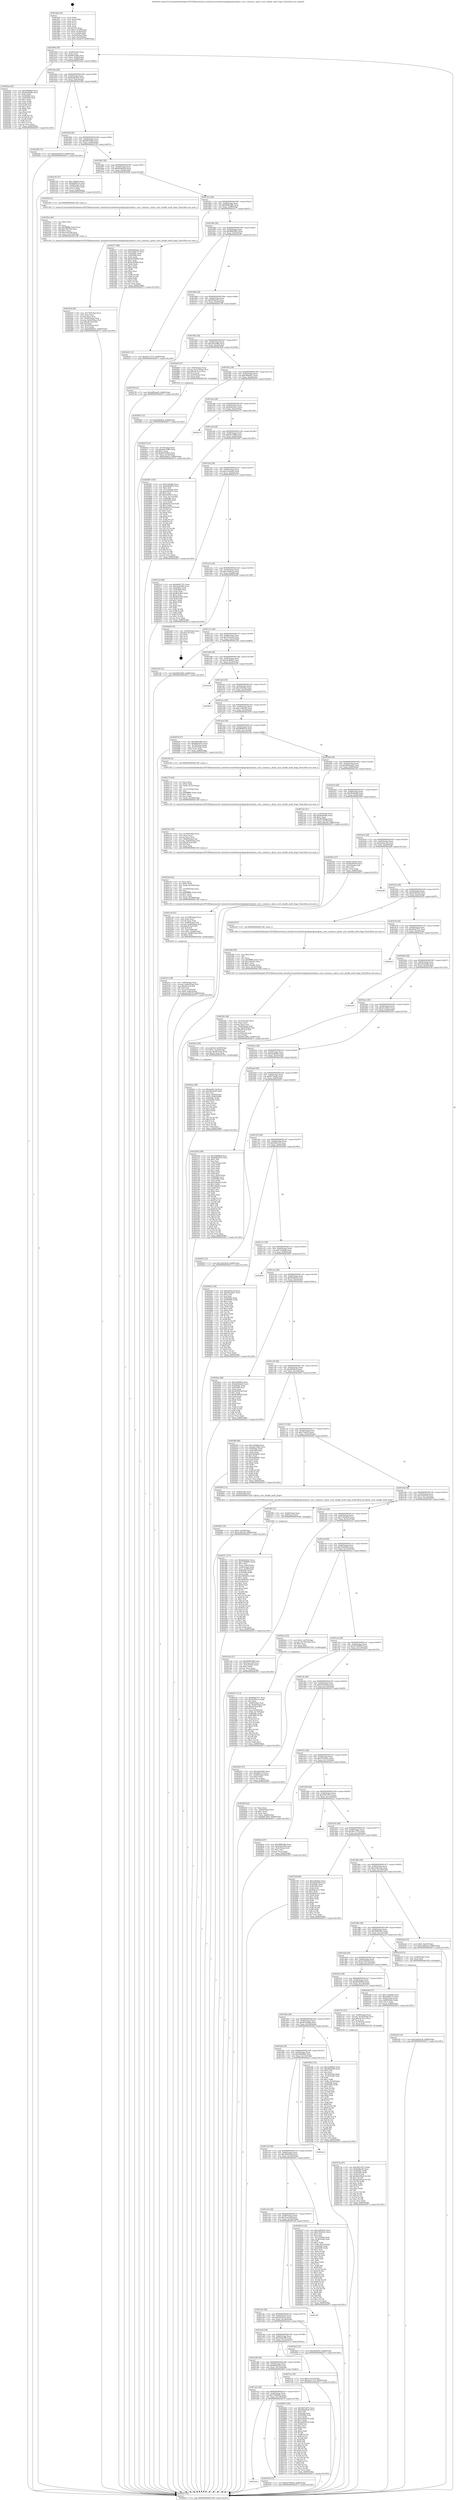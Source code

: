 digraph "0x4018e0" {
  label = "0x4018e0 (/mnt/c/Users/mathe/Desktop/tcc/POCII/binaries/extr_linuxdriversnetethernetqlogicqlcnicqlcnic_sriov_common.c_qlcnic_sriov_handle_multi_frags_Final-ollvm.out::main(0))"
  labelloc = "t"
  node[shape=record]

  Entry [label="",width=0.3,height=0.3,shape=circle,fillcolor=black,style=filled]
  "0x40190d" [label="{
     0x40190d [29]\l
     | [instrs]\l
     &nbsp;&nbsp;0x40190d \<+3\>: mov -0x80(%rbp),%eax\l
     &nbsp;&nbsp;0x401910 \<+2\>: mov %eax,%ecx\l
     &nbsp;&nbsp;0x401912 \<+6\>: sub $0x845cc88a,%ecx\l
     &nbsp;&nbsp;0x401918 \<+6\>: mov %eax,-0x84(%rbp)\l
     &nbsp;&nbsp;0x40191e \<+6\>: mov %ecx,-0x88(%rbp)\l
     &nbsp;&nbsp;0x401924 \<+6\>: je 00000000004022ba \<main+0x9da\>\l
  }"]
  "0x4022ba" [label="{
     0x4022ba [83]\l
     | [instrs]\l
     &nbsp;&nbsp;0x4022ba \<+5\>: mov $0x4df00fbd,%eax\l
     &nbsp;&nbsp;0x4022bf \<+5\>: mov $0xebe4fd8e,%ecx\l
     &nbsp;&nbsp;0x4022c4 \<+2\>: xor %edx,%edx\l
     &nbsp;&nbsp;0x4022c6 \<+7\>: mov 0x40508c,%esi\l
     &nbsp;&nbsp;0x4022cd \<+7\>: mov 0x405060,%edi\l
     &nbsp;&nbsp;0x4022d4 \<+3\>: sub $0x1,%edx\l
     &nbsp;&nbsp;0x4022d7 \<+3\>: mov %esi,%r8d\l
     &nbsp;&nbsp;0x4022da \<+3\>: add %edx,%r8d\l
     &nbsp;&nbsp;0x4022dd \<+4\>: imul %r8d,%esi\l
     &nbsp;&nbsp;0x4022e1 \<+3\>: and $0x1,%esi\l
     &nbsp;&nbsp;0x4022e4 \<+3\>: cmp $0x0,%esi\l
     &nbsp;&nbsp;0x4022e7 \<+4\>: sete %r9b\l
     &nbsp;&nbsp;0x4022eb \<+3\>: cmp $0xa,%edi\l
     &nbsp;&nbsp;0x4022ee \<+4\>: setl %r10b\l
     &nbsp;&nbsp;0x4022f2 \<+3\>: mov %r9b,%r11b\l
     &nbsp;&nbsp;0x4022f5 \<+3\>: and %r10b,%r11b\l
     &nbsp;&nbsp;0x4022f8 \<+3\>: xor %r10b,%r9b\l
     &nbsp;&nbsp;0x4022fb \<+3\>: or %r9b,%r11b\l
     &nbsp;&nbsp;0x4022fe \<+4\>: test $0x1,%r11b\l
     &nbsp;&nbsp;0x402302 \<+3\>: cmovne %ecx,%eax\l
     &nbsp;&nbsp;0x402305 \<+3\>: mov %eax,-0x80(%rbp)\l
     &nbsp;&nbsp;0x402308 \<+5\>: jmp 0000000000402b73 \<main+0x1293\>\l
  }"]
  "0x40192a" [label="{
     0x40192a [28]\l
     | [instrs]\l
     &nbsp;&nbsp;0x40192a \<+5\>: jmp 000000000040192f \<main+0x4f\>\l
     &nbsp;&nbsp;0x40192f \<+6\>: mov -0x84(%rbp),%eax\l
     &nbsp;&nbsp;0x401935 \<+5\>: sub $0x8a891b52,%eax\l
     &nbsp;&nbsp;0x40193a \<+6\>: mov %eax,-0x8c(%rbp)\l
     &nbsp;&nbsp;0x401940 \<+6\>: je 00000000004023b6 \<main+0xad6\>\l
  }"]
  Exit [label="",width=0.3,height=0.3,shape=circle,fillcolor=black,style=filled,peripheries=2]
  "0x4023b6" [label="{
     0x4023b6 [12]\l
     | [instrs]\l
     &nbsp;&nbsp;0x4023b6 \<+7\>: movl $0x4a5d5b78,-0x80(%rbp)\l
     &nbsp;&nbsp;0x4023bd \<+5\>: jmp 0000000000402b73 \<main+0x1293\>\l
  }"]
  "0x401946" [label="{
     0x401946 [28]\l
     | [instrs]\l
     &nbsp;&nbsp;0x401946 \<+5\>: jmp 000000000040194b \<main+0x6b\>\l
     &nbsp;&nbsp;0x40194b \<+6\>: mov -0x84(%rbp),%eax\l
     &nbsp;&nbsp;0x401951 \<+5\>: sub $0x8d074f02,%eax\l
     &nbsp;&nbsp;0x401956 \<+6\>: mov %eax,-0x90(%rbp)\l
     &nbsp;&nbsp;0x40195c \<+6\>: je 0000000000402150 \<main+0x870\>\l
  }"]
  "0x402a24" [label="{
     0x402a24 [12]\l
     | [instrs]\l
     &nbsp;&nbsp;0x402a24 \<+7\>: movl $0x3ebb3a30,-0x80(%rbp)\l
     &nbsp;&nbsp;0x402a2b \<+5\>: jmp 0000000000402b73 \<main+0x1293\>\l
  }"]
  "0x402150" [label="{
     0x402150 [27]\l
     | [instrs]\l
     &nbsp;&nbsp;0x402150 \<+5\>: mov $0xc79eb20,%eax\l
     &nbsp;&nbsp;0x402155 \<+5\>: mov $0xd86f03c4,%ecx\l
     &nbsp;&nbsp;0x40215a \<+3\>: mov -0x64(%rbp),%edx\l
     &nbsp;&nbsp;0x40215d \<+3\>: cmp -0x54(%rbp),%edx\l
     &nbsp;&nbsp;0x402160 \<+3\>: cmovl %ecx,%eax\l
     &nbsp;&nbsp;0x402163 \<+3\>: mov %eax,-0x80(%rbp)\l
     &nbsp;&nbsp;0x402166 \<+5\>: jmp 0000000000402b73 \<main+0x1293\>\l
  }"]
  "0x401962" [label="{
     0x401962 [28]\l
     | [instrs]\l
     &nbsp;&nbsp;0x401962 \<+5\>: jmp 0000000000401967 \<main+0x87\>\l
     &nbsp;&nbsp;0x401967 \<+6\>: mov -0x84(%rbp),%eax\l
     &nbsp;&nbsp;0x40196d \<+5\>: sub $0x9456e0c9,%eax\l
     &nbsp;&nbsp;0x401972 \<+6\>: mov %eax,-0x94(%rbp)\l
     &nbsp;&nbsp;0x401978 \<+6\>: je 00000000004025b9 \<main+0xcd9\>\l
  }"]
  "0x402903" [label="{
     0x402903 [12]\l
     | [instrs]\l
     &nbsp;&nbsp;0x402903 \<+7\>: movl $0xb6f58e0,-0x80(%rbp)\l
     &nbsp;&nbsp;0x40290a \<+5\>: jmp 0000000000402b73 \<main+0x1293\>\l
  }"]
  "0x4025b9" [label="{
     0x4025b9 [5]\l
     | [instrs]\l
     &nbsp;&nbsp;0x4025b9 \<+5\>: call 0000000000401160 \<next_i\>\l
     | [calls]\l
     &nbsp;&nbsp;0x401160 \{1\} (/mnt/c/Users/mathe/Desktop/tcc/POCII/binaries/extr_linuxdriversnetethernetqlogicqlcnicqlcnic_sriov_common.c_qlcnic_sriov_handle_multi_frags_Final-ollvm.out::next_i)\l
  }"]
  "0x40197e" [label="{
     0x40197e [28]\l
     | [instrs]\l
     &nbsp;&nbsp;0x40197e \<+5\>: jmp 0000000000401983 \<main+0xa3\>\l
     &nbsp;&nbsp;0x401983 \<+6\>: mov -0x84(%rbp),%eax\l
     &nbsp;&nbsp;0x401989 \<+5\>: sub $0x99981880,%eax\l
     &nbsp;&nbsp;0x40198e \<+6\>: mov %eax,-0x98(%rbp)\l
     &nbsp;&nbsp;0x401994 \<+6\>: je 0000000000401f17 \<main+0x637\>\l
  }"]
  "0x40273e" [label="{
     0x40273e [97]\l
     | [instrs]\l
     &nbsp;&nbsp;0x40273e \<+5\>: mov $0x3647e973,%edx\l
     &nbsp;&nbsp;0x402743 \<+5\>: mov $0x9cf8ec83,%esi\l
     &nbsp;&nbsp;0x402748 \<+8\>: mov 0x40508c,%r8d\l
     &nbsp;&nbsp;0x402750 \<+8\>: mov 0x405060,%r9d\l
     &nbsp;&nbsp;0x402758 \<+3\>: mov %r8d,%r10d\l
     &nbsp;&nbsp;0x40275b \<+7\>: add $0x48a304a9,%r10d\l
     &nbsp;&nbsp;0x402762 \<+4\>: sub $0x1,%r10d\l
     &nbsp;&nbsp;0x402766 \<+7\>: sub $0x48a304a9,%r10d\l
     &nbsp;&nbsp;0x40276d \<+4\>: imul %r10d,%r8d\l
     &nbsp;&nbsp;0x402771 \<+4\>: and $0x1,%r8d\l
     &nbsp;&nbsp;0x402775 \<+4\>: cmp $0x0,%r8d\l
     &nbsp;&nbsp;0x402779 \<+4\>: sete %r11b\l
     &nbsp;&nbsp;0x40277d \<+4\>: cmp $0xa,%r9d\l
     &nbsp;&nbsp;0x402781 \<+3\>: setl %bl\l
     &nbsp;&nbsp;0x402784 \<+3\>: mov %r11b,%r14b\l
     &nbsp;&nbsp;0x402787 \<+3\>: and %bl,%r14b\l
     &nbsp;&nbsp;0x40278a \<+3\>: xor %bl,%r11b\l
     &nbsp;&nbsp;0x40278d \<+3\>: or %r11b,%r14b\l
     &nbsp;&nbsp;0x402790 \<+4\>: test $0x1,%r14b\l
     &nbsp;&nbsp;0x402794 \<+3\>: cmovne %esi,%edx\l
     &nbsp;&nbsp;0x402797 \<+3\>: mov %edx,-0x80(%rbp)\l
     &nbsp;&nbsp;0x40279a \<+5\>: jmp 0000000000402b73 \<main+0x1293\>\l
  }"]
  "0x401f17" [label="{
     0x401f17 [88]\l
     | [instrs]\l
     &nbsp;&nbsp;0x401f17 \<+5\>: mov $0xbd4c8a2c,%eax\l
     &nbsp;&nbsp;0x401f1c \<+5\>: mov $0x124f4174,%ecx\l
     &nbsp;&nbsp;0x401f21 \<+7\>: mov 0x40508c,%edx\l
     &nbsp;&nbsp;0x401f28 \<+7\>: mov 0x405060,%esi\l
     &nbsp;&nbsp;0x401f2f \<+2\>: mov %edx,%edi\l
     &nbsp;&nbsp;0x401f31 \<+6\>: add $0x6cf34998,%edi\l
     &nbsp;&nbsp;0x401f37 \<+3\>: sub $0x1,%edi\l
     &nbsp;&nbsp;0x401f3a \<+6\>: sub $0x6cf34998,%edi\l
     &nbsp;&nbsp;0x401f40 \<+3\>: imul %edi,%edx\l
     &nbsp;&nbsp;0x401f43 \<+3\>: and $0x1,%edx\l
     &nbsp;&nbsp;0x401f46 \<+3\>: cmp $0x0,%edx\l
     &nbsp;&nbsp;0x401f49 \<+4\>: sete %r8b\l
     &nbsp;&nbsp;0x401f4d \<+3\>: cmp $0xa,%esi\l
     &nbsp;&nbsp;0x401f50 \<+4\>: setl %r9b\l
     &nbsp;&nbsp;0x401f54 \<+3\>: mov %r8b,%r10b\l
     &nbsp;&nbsp;0x401f57 \<+3\>: and %r9b,%r10b\l
     &nbsp;&nbsp;0x401f5a \<+3\>: xor %r9b,%r8b\l
     &nbsp;&nbsp;0x401f5d \<+3\>: or %r8b,%r10b\l
     &nbsp;&nbsp;0x401f60 \<+4\>: test $0x1,%r10b\l
     &nbsp;&nbsp;0x401f64 \<+3\>: cmovne %ecx,%eax\l
     &nbsp;&nbsp;0x401f67 \<+3\>: mov %eax,-0x80(%rbp)\l
     &nbsp;&nbsp;0x401f6a \<+5\>: jmp 0000000000402b73 \<main+0x1293\>\l
  }"]
  "0x40199a" [label="{
     0x40199a [28]\l
     | [instrs]\l
     &nbsp;&nbsp;0x40199a \<+5\>: jmp 000000000040199f \<main+0xbf\>\l
     &nbsp;&nbsp;0x40199f \<+6\>: mov -0x84(%rbp),%eax\l
     &nbsp;&nbsp;0x4019a5 \<+5\>: sub $0x9b8f3992,%eax\l
     &nbsp;&nbsp;0x4019aa \<+6\>: mov %eax,-0x9c(%rbp)\l
     &nbsp;&nbsp;0x4019b0 \<+6\>: je 0000000000402a0c \<main+0x112c\>\l
  }"]
  "0x402665" [label="{
     0x402665 [19]\l
     | [instrs]\l
     &nbsp;&nbsp;0x402665 \<+7\>: movl $0x0,-0x78(%rbp)\l
     &nbsp;&nbsp;0x40266c \<+7\>: movl $0xce3fd1d4,-0x80(%rbp)\l
     &nbsp;&nbsp;0x402673 \<+5\>: jmp 0000000000402b73 \<main+0x1293\>\l
  }"]
  "0x402a0c" [label="{
     0x402a0c [12]\l
     | [instrs]\l
     &nbsp;&nbsp;0x402a0c \<+7\>: movl $0x3bc1757e,-0x80(%rbp)\l
     &nbsp;&nbsp;0x402a13 \<+5\>: jmp 0000000000402b73 \<main+0x1293\>\l
  }"]
  "0x4019b6" [label="{
     0x4019b6 [28]\l
     | [instrs]\l
     &nbsp;&nbsp;0x4019b6 \<+5\>: jmp 00000000004019bb \<main+0xdb\>\l
     &nbsp;&nbsp;0x4019bb \<+6\>: mov -0x84(%rbp),%eax\l
     &nbsp;&nbsp;0x4019c1 \<+5\>: sub $0x9cf8ec83,%eax\l
     &nbsp;&nbsp;0x4019c6 \<+6\>: mov %eax,-0xa0(%rbp)\l
     &nbsp;&nbsp;0x4019cc \<+6\>: je 000000000040279f \<main+0xebf\>\l
  }"]
  "0x4025e6" [label="{
     0x4025e6 [46]\l
     | [instrs]\l
     &nbsp;&nbsp;0x4025e6 \<+6\>: mov -0x170(%rbp),%ecx\l
     &nbsp;&nbsp;0x4025ec \<+3\>: imul %eax,%ecx\l
     &nbsp;&nbsp;0x4025ef \<+3\>: movslq %ecx,%rsi\l
     &nbsp;&nbsp;0x4025f2 \<+4\>: mov -0x60(%rbp),%rdi\l
     &nbsp;&nbsp;0x4025f6 \<+4\>: movslq -0x64(%rbp),%r8\l
     &nbsp;&nbsp;0x4025fa \<+4\>: imul $0x28,%r8,%r8\l
     &nbsp;&nbsp;0x4025fe \<+3\>: add %r8,%rdi\l
     &nbsp;&nbsp;0x402601 \<+4\>: mov 0x20(%rdi),%rdi\l
     &nbsp;&nbsp;0x402605 \<+3\>: mov %rsi,(%rdi)\l
     &nbsp;&nbsp;0x402608 \<+7\>: movl $0xb5f64b47,-0x80(%rbp)\l
     &nbsp;&nbsp;0x40260f \<+5\>: jmp 0000000000402b73 \<main+0x1293\>\l
  }"]
  "0x40279f" [label="{
     0x40279f [12]\l
     | [instrs]\l
     &nbsp;&nbsp;0x40279f \<+7\>: movl $0xd983aa05,-0x80(%rbp)\l
     &nbsp;&nbsp;0x4027a6 \<+5\>: jmp 0000000000402b73 \<main+0x1293\>\l
  }"]
  "0x4019d2" [label="{
     0x4019d2 [28]\l
     | [instrs]\l
     &nbsp;&nbsp;0x4019d2 \<+5\>: jmp 00000000004019d7 \<main+0xf7\>\l
     &nbsp;&nbsp;0x4019d7 \<+6\>: mov -0x84(%rbp),%eax\l
     &nbsp;&nbsp;0x4019dd \<+5\>: sub $0xa3b3e984,%eax\l
     &nbsp;&nbsp;0x4019e2 \<+6\>: mov %eax,-0xa4(%rbp)\l
     &nbsp;&nbsp;0x4019e8 \<+6\>: je 00000000004028e8 \<main+0x1008\>\l
  }"]
  "0x4025be" [label="{
     0x4025be [40]\l
     | [instrs]\l
     &nbsp;&nbsp;0x4025be \<+5\>: mov $0x2,%ecx\l
     &nbsp;&nbsp;0x4025c3 \<+1\>: cltd\l
     &nbsp;&nbsp;0x4025c4 \<+2\>: idiv %ecx\l
     &nbsp;&nbsp;0x4025c6 \<+6\>: imul $0xfffffffe,%edx,%ecx\l
     &nbsp;&nbsp;0x4025cc \<+6\>: add $0xc5fe35fd,%ecx\l
     &nbsp;&nbsp;0x4025d2 \<+3\>: add $0x1,%ecx\l
     &nbsp;&nbsp;0x4025d5 \<+6\>: sub $0xc5fe35fd,%ecx\l
     &nbsp;&nbsp;0x4025db \<+6\>: mov %ecx,-0x170(%rbp)\l
     &nbsp;&nbsp;0x4025e1 \<+5\>: call 0000000000401160 \<next_i\>\l
     | [calls]\l
     &nbsp;&nbsp;0x401160 \{1\} (/mnt/c/Users/mathe/Desktop/tcc/POCII/binaries/extr_linuxdriversnetethernetqlogicqlcnicqlcnic_sriov_common.c_qlcnic_sriov_handle_multi_frags_Final-ollvm.out::next_i)\l
  }"]
  "0x4028e8" [label="{
     0x4028e8 [27]\l
     | [instrs]\l
     &nbsp;&nbsp;0x4028e8 \<+4\>: mov -0x60(%rbp),%rax\l
     &nbsp;&nbsp;0x4028ec \<+4\>: movslq -0x7c(%rbp),%rcx\l
     &nbsp;&nbsp;0x4028f0 \<+4\>: imul $0x28,%rcx,%rcx\l
     &nbsp;&nbsp;0x4028f4 \<+3\>: add %rcx,%rax\l
     &nbsp;&nbsp;0x4028f7 \<+4\>: mov 0x20(%rax),%rax\l
     &nbsp;&nbsp;0x4028fb \<+3\>: mov %rax,%rdi\l
     &nbsp;&nbsp;0x4028fe \<+5\>: call 0000000000401030 \<free@plt\>\l
     | [calls]\l
     &nbsp;&nbsp;0x401030 \{1\} (unknown)\l
  }"]
  "0x4019ee" [label="{
     0x4019ee [28]\l
     | [instrs]\l
     &nbsp;&nbsp;0x4019ee \<+5\>: jmp 00000000004019f3 \<main+0x113\>\l
     &nbsp;&nbsp;0x4019f3 \<+6\>: mov -0x84(%rbp),%eax\l
     &nbsp;&nbsp;0x4019f9 \<+5\>: sub $0xb5f64b47,%eax\l
     &nbsp;&nbsp;0x4019fe \<+6\>: mov %eax,-0xa8(%rbp)\l
     &nbsp;&nbsp;0x401a04 \<+6\>: je 0000000000402614 \<main+0xd34\>\l
  }"]
  "0x402431" [label="{
     0x402431 [113]\l
     | [instrs]\l
     &nbsp;&nbsp;0x402431 \<+5\>: mov $0xdd0d7251,%ecx\l
     &nbsp;&nbsp;0x402436 \<+5\>: mov $0x5af381ec,%edx\l
     &nbsp;&nbsp;0x40243b \<+2\>: xor %esi,%esi\l
     &nbsp;&nbsp;0x40243d \<+4\>: mov -0x60(%rbp),%rdi\l
     &nbsp;&nbsp;0x402441 \<+4\>: movslq -0x64(%rbp),%r8\l
     &nbsp;&nbsp;0x402445 \<+4\>: imul $0x28,%r8,%r8\l
     &nbsp;&nbsp;0x402449 \<+3\>: add %r8,%rdi\l
     &nbsp;&nbsp;0x40244c \<+4\>: mov %rax,0x20(%rdi)\l
     &nbsp;&nbsp;0x402450 \<+7\>: movl $0x0,-0x74(%rbp)\l
     &nbsp;&nbsp;0x402457 \<+8\>: mov 0x40508c,%r9d\l
     &nbsp;&nbsp;0x40245f \<+8\>: mov 0x405060,%r10d\l
     &nbsp;&nbsp;0x402467 \<+3\>: sub $0x1,%esi\l
     &nbsp;&nbsp;0x40246a \<+3\>: mov %r9d,%r11d\l
     &nbsp;&nbsp;0x40246d \<+3\>: add %esi,%r11d\l
     &nbsp;&nbsp;0x402470 \<+4\>: imul %r11d,%r9d\l
     &nbsp;&nbsp;0x402474 \<+4\>: and $0x1,%r9d\l
     &nbsp;&nbsp;0x402478 \<+4\>: cmp $0x0,%r9d\l
     &nbsp;&nbsp;0x40247c \<+3\>: sete %bl\l
     &nbsp;&nbsp;0x40247f \<+4\>: cmp $0xa,%r10d\l
     &nbsp;&nbsp;0x402483 \<+4\>: setl %r14b\l
     &nbsp;&nbsp;0x402487 \<+3\>: mov %bl,%r15b\l
     &nbsp;&nbsp;0x40248a \<+3\>: and %r14b,%r15b\l
     &nbsp;&nbsp;0x40248d \<+3\>: xor %r14b,%bl\l
     &nbsp;&nbsp;0x402490 \<+3\>: or %bl,%r15b\l
     &nbsp;&nbsp;0x402493 \<+4\>: test $0x1,%r15b\l
     &nbsp;&nbsp;0x402497 \<+3\>: cmovne %edx,%ecx\l
     &nbsp;&nbsp;0x40249a \<+3\>: mov %ecx,-0x80(%rbp)\l
     &nbsp;&nbsp;0x40249d \<+5\>: jmp 0000000000402b73 \<main+0x1293\>\l
  }"]
  "0x402614" [label="{
     0x402614 [31]\l
     | [instrs]\l
     &nbsp;&nbsp;0x402614 \<+3\>: mov -0x74(%rbp),%eax\l
     &nbsp;&nbsp;0x402617 \<+5\>: sub $0x8eb35983,%eax\l
     &nbsp;&nbsp;0x40261c \<+3\>: add $0x1,%eax\l
     &nbsp;&nbsp;0x40261f \<+5\>: add $0x8eb35983,%eax\l
     &nbsp;&nbsp;0x402624 \<+3\>: mov %eax,-0x74(%rbp)\l
     &nbsp;&nbsp;0x402627 \<+7\>: movl $0x92d4932,-0x80(%rbp)\l
     &nbsp;&nbsp;0x40262e \<+5\>: jmp 0000000000402b73 \<main+0x1293\>\l
  }"]
  "0x401a0a" [label="{
     0x401a0a [28]\l
     | [instrs]\l
     &nbsp;&nbsp;0x401a0a \<+5\>: jmp 0000000000401a0f \<main+0x12f\>\l
     &nbsp;&nbsp;0x401a0f \<+6\>: mov -0x84(%rbp),%eax\l
     &nbsp;&nbsp;0x401a15 \<+5\>: sub $0xbd4c8a2c,%eax\l
     &nbsp;&nbsp;0x401a1a \<+6\>: mov %eax,-0xac(%rbp)\l
     &nbsp;&nbsp;0x401a20 \<+6\>: je 0000000000402a73 \<main+0x1193\>\l
  }"]
  "0x40228c" [label="{
     0x40228c [46]\l
     | [instrs]\l
     &nbsp;&nbsp;0x40228c \<+6\>: mov -0x16c(%rbp),%ecx\l
     &nbsp;&nbsp;0x402292 \<+3\>: imul %eax,%ecx\l
     &nbsp;&nbsp;0x402295 \<+3\>: movslq %ecx,%rsi\l
     &nbsp;&nbsp;0x402298 \<+4\>: mov -0x60(%rbp),%rdi\l
     &nbsp;&nbsp;0x40229c \<+4\>: movslq -0x64(%rbp),%r8\l
     &nbsp;&nbsp;0x4022a0 \<+4\>: imul $0x28,%r8,%r8\l
     &nbsp;&nbsp;0x4022a4 \<+3\>: add %r8,%rdi\l
     &nbsp;&nbsp;0x4022a7 \<+4\>: mov 0x18(%rdi),%rdi\l
     &nbsp;&nbsp;0x4022ab \<+3\>: mov %rsi,(%rdi)\l
     &nbsp;&nbsp;0x4022ae \<+7\>: movl $0x845cc88a,-0x80(%rbp)\l
     &nbsp;&nbsp;0x4022b5 \<+5\>: jmp 0000000000402b73 \<main+0x1293\>\l
  }"]
  "0x402a73" [label="{
     0x402a73\l
  }", style=dashed]
  "0x401a26" [label="{
     0x401a26 [28]\l
     | [instrs]\l
     &nbsp;&nbsp;0x401a26 \<+5\>: jmp 0000000000401a2b \<main+0x14b\>\l
     &nbsp;&nbsp;0x401a2b \<+6\>: mov -0x84(%rbp),%eax\l
     &nbsp;&nbsp;0x401a31 \<+5\>: sub $0xbde74f8d,%eax\l
     &nbsp;&nbsp;0x401a36 \<+6\>: mov %eax,-0xb0(%rbp)\l
     &nbsp;&nbsp;0x401a3c \<+6\>: je 0000000000402967 \<main+0x1087\>\l
  }"]
  "0x402264" [label="{
     0x402264 [40]\l
     | [instrs]\l
     &nbsp;&nbsp;0x402264 \<+5\>: mov $0x2,%ecx\l
     &nbsp;&nbsp;0x402269 \<+1\>: cltd\l
     &nbsp;&nbsp;0x40226a \<+2\>: idiv %ecx\l
     &nbsp;&nbsp;0x40226c \<+6\>: imul $0xfffffffe,%edx,%ecx\l
     &nbsp;&nbsp;0x402272 \<+6\>: sub $0xcc04adfc,%ecx\l
     &nbsp;&nbsp;0x402278 \<+3\>: add $0x1,%ecx\l
     &nbsp;&nbsp;0x40227b \<+6\>: add $0xcc04adfc,%ecx\l
     &nbsp;&nbsp;0x402281 \<+6\>: mov %ecx,-0x16c(%rbp)\l
     &nbsp;&nbsp;0x402287 \<+5\>: call 0000000000401160 \<next_i\>\l
     | [calls]\l
     &nbsp;&nbsp;0x401160 \{1\} (/mnt/c/Users/mathe/Desktop/tcc/POCII/binaries/extr_linuxdriversnetethernetqlogicqlcnicqlcnic_sriov_common.c_qlcnic_sriov_handle_multi_frags_Final-ollvm.out::next_i)\l
  }"]
  "0x402967" [label="{
     0x402967 [165]\l
     | [instrs]\l
     &nbsp;&nbsp;0x402967 \<+5\>: mov $0x7e40d6d,%eax\l
     &nbsp;&nbsp;0x40296c \<+5\>: mov $0x9b8f3992,%ecx\l
     &nbsp;&nbsp;0x402971 \<+2\>: mov $0x1,%dl\l
     &nbsp;&nbsp;0x402973 \<+3\>: mov -0x7c(%rbp),%esi\l
     &nbsp;&nbsp;0x402976 \<+6\>: sub $0xa585fe7e,%esi\l
     &nbsp;&nbsp;0x40297c \<+3\>: add $0x1,%esi\l
     &nbsp;&nbsp;0x40297f \<+6\>: add $0xa585fe7e,%esi\l
     &nbsp;&nbsp;0x402985 \<+3\>: mov %esi,-0x7c(%rbp)\l
     &nbsp;&nbsp;0x402988 \<+7\>: mov 0x40508c,%esi\l
     &nbsp;&nbsp;0x40298f \<+7\>: mov 0x405060,%edi\l
     &nbsp;&nbsp;0x402996 \<+3\>: mov %esi,%r8d\l
     &nbsp;&nbsp;0x402999 \<+7\>: sub $0x6b34e75d,%r8d\l
     &nbsp;&nbsp;0x4029a0 \<+4\>: sub $0x1,%r8d\l
     &nbsp;&nbsp;0x4029a4 \<+7\>: add $0x6b34e75d,%r8d\l
     &nbsp;&nbsp;0x4029ab \<+4\>: imul %r8d,%esi\l
     &nbsp;&nbsp;0x4029af \<+3\>: and $0x1,%esi\l
     &nbsp;&nbsp;0x4029b2 \<+3\>: cmp $0x0,%esi\l
     &nbsp;&nbsp;0x4029b5 \<+4\>: sete %r9b\l
     &nbsp;&nbsp;0x4029b9 \<+3\>: cmp $0xa,%edi\l
     &nbsp;&nbsp;0x4029bc \<+4\>: setl %r10b\l
     &nbsp;&nbsp;0x4029c0 \<+3\>: mov %r9b,%r11b\l
     &nbsp;&nbsp;0x4029c3 \<+4\>: xor $0xff,%r11b\l
     &nbsp;&nbsp;0x4029c7 \<+3\>: mov %r10b,%bl\l
     &nbsp;&nbsp;0x4029ca \<+3\>: xor $0xff,%bl\l
     &nbsp;&nbsp;0x4029cd \<+3\>: xor $0x0,%dl\l
     &nbsp;&nbsp;0x4029d0 \<+3\>: mov %r11b,%r14b\l
     &nbsp;&nbsp;0x4029d3 \<+4\>: and $0x0,%r14b\l
     &nbsp;&nbsp;0x4029d7 \<+3\>: and %dl,%r9b\l
     &nbsp;&nbsp;0x4029da \<+3\>: mov %bl,%r15b\l
     &nbsp;&nbsp;0x4029dd \<+4\>: and $0x0,%r15b\l
     &nbsp;&nbsp;0x4029e1 \<+3\>: and %dl,%r10b\l
     &nbsp;&nbsp;0x4029e4 \<+3\>: or %r9b,%r14b\l
     &nbsp;&nbsp;0x4029e7 \<+3\>: or %r10b,%r15b\l
     &nbsp;&nbsp;0x4029ea \<+3\>: xor %r15b,%r14b\l
     &nbsp;&nbsp;0x4029ed \<+3\>: or %bl,%r11b\l
     &nbsp;&nbsp;0x4029f0 \<+4\>: xor $0xff,%r11b\l
     &nbsp;&nbsp;0x4029f4 \<+3\>: or $0x0,%dl\l
     &nbsp;&nbsp;0x4029f7 \<+3\>: and %dl,%r11b\l
     &nbsp;&nbsp;0x4029fa \<+3\>: or %r11b,%r14b\l
     &nbsp;&nbsp;0x4029fd \<+4\>: test $0x1,%r14b\l
     &nbsp;&nbsp;0x402a01 \<+3\>: cmovne %ecx,%eax\l
     &nbsp;&nbsp;0x402a04 \<+3\>: mov %eax,-0x80(%rbp)\l
     &nbsp;&nbsp;0x402a07 \<+5\>: jmp 0000000000402b73 \<main+0x1293\>\l
  }"]
  "0x401a42" [label="{
     0x401a42 [28]\l
     | [instrs]\l
     &nbsp;&nbsp;0x401a42 \<+5\>: jmp 0000000000401a47 \<main+0x167\>\l
     &nbsp;&nbsp;0x401a47 \<+6\>: mov -0x84(%rbp),%eax\l
     &nbsp;&nbsp;0x401a4d \<+5\>: sub $0xc1eed2b0,%eax\l
     &nbsp;&nbsp;0x401a52 \<+6\>: mov %eax,-0xb4(%rbp)\l
     &nbsp;&nbsp;0x401a58 \<+6\>: je 00000000004023c2 \<main+0xae2\>\l
  }"]
  "0x40221e" [label="{
     0x40221e [38]\l
     | [instrs]\l
     &nbsp;&nbsp;0x40221e \<+4\>: mov -0x60(%rbp),%rdi\l
     &nbsp;&nbsp;0x402222 \<+4\>: movslq -0x64(%rbp),%r8\l
     &nbsp;&nbsp;0x402226 \<+4\>: imul $0x28,%r8,%r8\l
     &nbsp;&nbsp;0x40222a \<+3\>: add %r8,%rdi\l
     &nbsp;&nbsp;0x40222d \<+4\>: mov %rax,0x18(%rdi)\l
     &nbsp;&nbsp;0x402231 \<+7\>: movl $0x0,-0x6c(%rbp)\l
     &nbsp;&nbsp;0x402238 \<+7\>: movl $0x4a5d5b78,-0x80(%rbp)\l
     &nbsp;&nbsp;0x40223f \<+5\>: jmp 0000000000402b73 \<main+0x1293\>\l
  }"]
  "0x4023c2" [label="{
     0x4023c2 [88]\l
     | [instrs]\l
     &nbsp;&nbsp;0x4023c2 \<+5\>: mov $0xdd0d7251,%eax\l
     &nbsp;&nbsp;0x4023c7 \<+5\>: mov $0x1fed3484,%ecx\l
     &nbsp;&nbsp;0x4023cc \<+7\>: mov 0x40508c,%edx\l
     &nbsp;&nbsp;0x4023d3 \<+7\>: mov 0x405060,%esi\l
     &nbsp;&nbsp;0x4023da \<+2\>: mov %edx,%edi\l
     &nbsp;&nbsp;0x4023dc \<+6\>: add $0xffa5c80d,%edi\l
     &nbsp;&nbsp;0x4023e2 \<+3\>: sub $0x1,%edi\l
     &nbsp;&nbsp;0x4023e5 \<+6\>: sub $0xffa5c80d,%edi\l
     &nbsp;&nbsp;0x4023eb \<+3\>: imul %edi,%edx\l
     &nbsp;&nbsp;0x4023ee \<+3\>: and $0x1,%edx\l
     &nbsp;&nbsp;0x4023f1 \<+3\>: cmp $0x0,%edx\l
     &nbsp;&nbsp;0x4023f4 \<+4\>: sete %r8b\l
     &nbsp;&nbsp;0x4023f8 \<+3\>: cmp $0xa,%esi\l
     &nbsp;&nbsp;0x4023fb \<+4\>: setl %r9b\l
     &nbsp;&nbsp;0x4023ff \<+3\>: mov %r8b,%r10b\l
     &nbsp;&nbsp;0x402402 \<+3\>: and %r9b,%r10b\l
     &nbsp;&nbsp;0x402405 \<+3\>: xor %r9b,%r8b\l
     &nbsp;&nbsp;0x402408 \<+3\>: or %r8b,%r10b\l
     &nbsp;&nbsp;0x40240b \<+4\>: test $0x1,%r10b\l
     &nbsp;&nbsp;0x40240f \<+3\>: cmovne %ecx,%eax\l
     &nbsp;&nbsp;0x402412 \<+3\>: mov %eax,-0x80(%rbp)\l
     &nbsp;&nbsp;0x402415 \<+5\>: jmp 0000000000402b73 \<main+0x1293\>\l
  }"]
  "0x401a5e" [label="{
     0x401a5e [28]\l
     | [instrs]\l
     &nbsp;&nbsp;0x401a5e \<+5\>: jmp 0000000000401a63 \<main+0x183\>\l
     &nbsp;&nbsp;0x401a63 \<+6\>: mov -0x84(%rbp),%eax\l
     &nbsp;&nbsp;0x401a69 \<+5\>: sub $0xc3490caa,%eax\l
     &nbsp;&nbsp;0x401a6e \<+6\>: mov %eax,-0xb8(%rbp)\l
     &nbsp;&nbsp;0x401a74 \<+6\>: je 0000000000402a60 \<main+0x1180\>\l
  }"]
  "0x4021eb" [label="{
     0x4021eb [51]\l
     | [instrs]\l
     &nbsp;&nbsp;0x4021eb \<+6\>: mov -0x168(%rbp),%ecx\l
     &nbsp;&nbsp;0x4021f1 \<+3\>: imul %eax,%ecx\l
     &nbsp;&nbsp;0x4021f4 \<+3\>: movslq %ecx,%rdi\l
     &nbsp;&nbsp;0x4021f7 \<+4\>: mov -0x60(%rbp),%r8\l
     &nbsp;&nbsp;0x4021fb \<+4\>: movslq -0x64(%rbp),%r9\l
     &nbsp;&nbsp;0x4021ff \<+4\>: imul $0x28,%r9,%r9\l
     &nbsp;&nbsp;0x402203 \<+3\>: add %r9,%r8\l
     &nbsp;&nbsp;0x402206 \<+4\>: mov %rdi,0x8(%r8)\l
     &nbsp;&nbsp;0x40220a \<+7\>: movl $0x1,-0x68(%rbp)\l
     &nbsp;&nbsp;0x402211 \<+4\>: movslq -0x68(%rbp),%rdi\l
     &nbsp;&nbsp;0x402215 \<+4\>: shl $0x3,%rdi\l
     &nbsp;&nbsp;0x402219 \<+5\>: call 0000000000401050 \<malloc@plt\>\l
     | [calls]\l
     &nbsp;&nbsp;0x401050 \{1\} (unknown)\l
  }"]
  "0x402a60" [label="{
     0x402a60 [19]\l
     | [instrs]\l
     &nbsp;&nbsp;0x402a60 \<+3\>: mov -0x30(%rbp),%eax\l
     &nbsp;&nbsp;0x402a63 \<+7\>: add $0x150,%rsp\l
     &nbsp;&nbsp;0x402a6a \<+1\>: pop %rbx\l
     &nbsp;&nbsp;0x402a6b \<+2\>: pop %r12\l
     &nbsp;&nbsp;0x402a6d \<+2\>: pop %r14\l
     &nbsp;&nbsp;0x402a6f \<+2\>: pop %r15\l
     &nbsp;&nbsp;0x402a71 \<+1\>: pop %rbp\l
     &nbsp;&nbsp;0x402a72 \<+1\>: ret\l
  }"]
  "0x401a7a" [label="{
     0x401a7a [28]\l
     | [instrs]\l
     &nbsp;&nbsp;0x401a7a \<+5\>: jmp 0000000000401a7f \<main+0x19f\>\l
     &nbsp;&nbsp;0x401a7f \<+6\>: mov -0x84(%rbp),%eax\l
     &nbsp;&nbsp;0x401a85 \<+5\>: sub $0xc64cfca9,%eax\l
     &nbsp;&nbsp;0x401a8a \<+6\>: mov %eax,-0xbc(%rbp)\l
     &nbsp;&nbsp;0x401a90 \<+6\>: je 0000000000402144 \<main+0x864\>\l
  }"]
  "0x4021bf" [label="{
     0x4021bf [44]\l
     | [instrs]\l
     &nbsp;&nbsp;0x4021bf \<+2\>: xor %ecx,%ecx\l
     &nbsp;&nbsp;0x4021c1 \<+5\>: mov $0x2,%edx\l
     &nbsp;&nbsp;0x4021c6 \<+6\>: mov %edx,-0x164(%rbp)\l
     &nbsp;&nbsp;0x4021cc \<+1\>: cltd\l
     &nbsp;&nbsp;0x4021cd \<+6\>: mov -0x164(%rbp),%esi\l
     &nbsp;&nbsp;0x4021d3 \<+2\>: idiv %esi\l
     &nbsp;&nbsp;0x4021d5 \<+6\>: imul $0xfffffffe,%edx,%edx\l
     &nbsp;&nbsp;0x4021db \<+3\>: sub $0x1,%ecx\l
     &nbsp;&nbsp;0x4021de \<+2\>: sub %ecx,%edx\l
     &nbsp;&nbsp;0x4021e0 \<+6\>: mov %edx,-0x168(%rbp)\l
     &nbsp;&nbsp;0x4021e6 \<+5\>: call 0000000000401160 \<next_i\>\l
     | [calls]\l
     &nbsp;&nbsp;0x401160 \{1\} (/mnt/c/Users/mathe/Desktop/tcc/POCII/binaries/extr_linuxdriversnetethernetqlogicqlcnicqlcnic_sriov_common.c_qlcnic_sriov_handle_multi_frags_Final-ollvm.out::next_i)\l
  }"]
  "0x402144" [label="{
     0x402144 [12]\l
     | [instrs]\l
     &nbsp;&nbsp;0x402144 \<+7\>: movl $0x8d074f02,-0x80(%rbp)\l
     &nbsp;&nbsp;0x40214b \<+5\>: jmp 0000000000402b73 \<main+0x1293\>\l
  }"]
  "0x401a96" [label="{
     0x401a96 [28]\l
     | [instrs]\l
     &nbsp;&nbsp;0x401a96 \<+5\>: jmp 0000000000401a9b \<main+0x1bb\>\l
     &nbsp;&nbsp;0x401a9b \<+6\>: mov -0x84(%rbp),%eax\l
     &nbsp;&nbsp;0x401aa1 \<+5\>: sub $0xcbefb8b3,%eax\l
     &nbsp;&nbsp;0x401aa6 \<+6\>: mov %eax,-0xc0(%rbp)\l
     &nbsp;&nbsp;0x401aac \<+6\>: je 0000000000402b20 \<main+0x1240\>\l
  }"]
  "0x40219c" [label="{
     0x40219c [35]\l
     | [instrs]\l
     &nbsp;&nbsp;0x40219c \<+6\>: mov -0x160(%rbp),%ecx\l
     &nbsp;&nbsp;0x4021a2 \<+3\>: imul %eax,%ecx\l
     &nbsp;&nbsp;0x4021a5 \<+3\>: movslq %ecx,%rdi\l
     &nbsp;&nbsp;0x4021a8 \<+4\>: mov -0x60(%rbp),%r8\l
     &nbsp;&nbsp;0x4021ac \<+4\>: movslq -0x64(%rbp),%r9\l
     &nbsp;&nbsp;0x4021b0 \<+4\>: imul $0x28,%r9,%r9\l
     &nbsp;&nbsp;0x4021b4 \<+3\>: add %r9,%r8\l
     &nbsp;&nbsp;0x4021b7 \<+3\>: mov %rdi,(%r8)\l
     &nbsp;&nbsp;0x4021ba \<+5\>: call 0000000000401160 \<next_i\>\l
     | [calls]\l
     &nbsp;&nbsp;0x401160 \{1\} (/mnt/c/Users/mathe/Desktop/tcc/POCII/binaries/extr_linuxdriversnetethernetqlogicqlcnicqlcnic_sriov_common.c_qlcnic_sriov_handle_multi_frags_Final-ollvm.out::next_i)\l
  }"]
  "0x402b20" [label="{
     0x402b20\l
  }", style=dashed]
  "0x401ab2" [label="{
     0x401ab2 [28]\l
     | [instrs]\l
     &nbsp;&nbsp;0x401ab2 \<+5\>: jmp 0000000000401ab7 \<main+0x1d7\>\l
     &nbsp;&nbsp;0x401ab7 \<+6\>: mov -0x84(%rbp),%eax\l
     &nbsp;&nbsp;0x401abd \<+5\>: sub $0xce0f342a,%eax\l
     &nbsp;&nbsp;0x401ac2 \<+6\>: mov %eax,-0xc4(%rbp)\l
     &nbsp;&nbsp;0x401ac8 \<+6\>: je 0000000000402b53 \<main+0x1273\>\l
  }"]
  "0x402170" [label="{
     0x402170 [44]\l
     | [instrs]\l
     &nbsp;&nbsp;0x402170 \<+2\>: xor %ecx,%ecx\l
     &nbsp;&nbsp;0x402172 \<+5\>: mov $0x2,%edx\l
     &nbsp;&nbsp;0x402177 \<+6\>: mov %edx,-0x15c(%rbp)\l
     &nbsp;&nbsp;0x40217d \<+1\>: cltd\l
     &nbsp;&nbsp;0x40217e \<+6\>: mov -0x15c(%rbp),%esi\l
     &nbsp;&nbsp;0x402184 \<+2\>: idiv %esi\l
     &nbsp;&nbsp;0x402186 \<+6\>: imul $0xfffffffe,%edx,%edx\l
     &nbsp;&nbsp;0x40218c \<+3\>: sub $0x1,%ecx\l
     &nbsp;&nbsp;0x40218f \<+2\>: sub %ecx,%edx\l
     &nbsp;&nbsp;0x402191 \<+6\>: mov %edx,-0x160(%rbp)\l
     &nbsp;&nbsp;0x402197 \<+5\>: call 0000000000401160 \<next_i\>\l
     | [calls]\l
     &nbsp;&nbsp;0x401160 \{1\} (/mnt/c/Users/mathe/Desktop/tcc/POCII/binaries/extr_linuxdriversnetethernetqlogicqlcnicqlcnic_sriov_common.c_qlcnic_sriov_handle_multi_frags_Final-ollvm.out::next_i)\l
  }"]
  "0x402b53" [label="{
     0x402b53\l
  }", style=dashed]
  "0x401ace" [label="{
     0x401ace [28]\l
     | [instrs]\l
     &nbsp;&nbsp;0x401ace \<+5\>: jmp 0000000000401ad3 \<main+0x1f3\>\l
     &nbsp;&nbsp;0x401ad3 \<+6\>: mov -0x84(%rbp),%eax\l
     &nbsp;&nbsp;0x401ad9 \<+5\>: sub $0xce3fd1d4,%eax\l
     &nbsp;&nbsp;0x401ade \<+6\>: mov %eax,-0xc8(%rbp)\l
     &nbsp;&nbsp;0x401ae4 \<+6\>: je 0000000000402678 \<main+0xd98\>\l
  }"]
  "0x4020e2" [label="{
     0x4020e2 [98]\l
     | [instrs]\l
     &nbsp;&nbsp;0x4020e2 \<+5\>: mov $0xdad3cc3d,%ecx\l
     &nbsp;&nbsp;0x4020e7 \<+5\>: mov $0xc64cfca9,%edx\l
     &nbsp;&nbsp;0x4020ec \<+2\>: xor %esi,%esi\l
     &nbsp;&nbsp;0x4020ee \<+4\>: mov %rax,-0x60(%rbp)\l
     &nbsp;&nbsp;0x4020f2 \<+7\>: movl $0x0,-0x64(%rbp)\l
     &nbsp;&nbsp;0x4020f9 \<+8\>: mov 0x40508c,%r8d\l
     &nbsp;&nbsp;0x402101 \<+8\>: mov 0x405060,%r9d\l
     &nbsp;&nbsp;0x402109 \<+3\>: sub $0x1,%esi\l
     &nbsp;&nbsp;0x40210c \<+3\>: mov %r8d,%r10d\l
     &nbsp;&nbsp;0x40210f \<+3\>: add %esi,%r10d\l
     &nbsp;&nbsp;0x402112 \<+4\>: imul %r10d,%r8d\l
     &nbsp;&nbsp;0x402116 \<+4\>: and $0x1,%r8d\l
     &nbsp;&nbsp;0x40211a \<+4\>: cmp $0x0,%r8d\l
     &nbsp;&nbsp;0x40211e \<+4\>: sete %r11b\l
     &nbsp;&nbsp;0x402122 \<+4\>: cmp $0xa,%r9d\l
     &nbsp;&nbsp;0x402126 \<+3\>: setl %bl\l
     &nbsp;&nbsp;0x402129 \<+3\>: mov %r11b,%r14b\l
     &nbsp;&nbsp;0x40212c \<+3\>: and %bl,%r14b\l
     &nbsp;&nbsp;0x40212f \<+3\>: xor %bl,%r11b\l
     &nbsp;&nbsp;0x402132 \<+3\>: or %r11b,%r14b\l
     &nbsp;&nbsp;0x402135 \<+4\>: test $0x1,%r14b\l
     &nbsp;&nbsp;0x402139 \<+3\>: cmovne %edx,%ecx\l
     &nbsp;&nbsp;0x40213c \<+3\>: mov %ecx,-0x80(%rbp)\l
     &nbsp;&nbsp;0x40213f \<+5\>: jmp 0000000000402b73 \<main+0x1293\>\l
  }"]
  "0x402678" [label="{
     0x402678 [27]\l
     | [instrs]\l
     &nbsp;&nbsp;0x402678 \<+5\>: mov $0x5fa8c49b,%eax\l
     &nbsp;&nbsp;0x40267d \<+5\>: mov $0x6802e635,%ecx\l
     &nbsp;&nbsp;0x402682 \<+3\>: mov -0x78(%rbp),%edx\l
     &nbsp;&nbsp;0x402685 \<+3\>: cmp -0x54(%rbp),%edx\l
     &nbsp;&nbsp;0x402688 \<+3\>: cmovl %ecx,%eax\l
     &nbsp;&nbsp;0x40268b \<+3\>: mov %eax,-0x80(%rbp)\l
     &nbsp;&nbsp;0x40268e \<+5\>: jmp 0000000000402b73 \<main+0x1293\>\l
  }"]
  "0x401aea" [label="{
     0x401aea [28]\l
     | [instrs]\l
     &nbsp;&nbsp;0x401aea \<+5\>: jmp 0000000000401aef \<main+0x20f\>\l
     &nbsp;&nbsp;0x401aef \<+6\>: mov -0x84(%rbp),%eax\l
     &nbsp;&nbsp;0x401af5 \<+5\>: sub $0xd86f03c4,%eax\l
     &nbsp;&nbsp;0x401afa \<+6\>: mov %eax,-0xcc(%rbp)\l
     &nbsp;&nbsp;0x401b00 \<+6\>: je 000000000040216b \<main+0x88b\>\l
  }"]
  "0x401ebe" [label="{
     0x401ebe\l
  }", style=dashed]
  "0x40216b" [label="{
     0x40216b [5]\l
     | [instrs]\l
     &nbsp;&nbsp;0x40216b \<+5\>: call 0000000000401160 \<next_i\>\l
     | [calls]\l
     &nbsp;&nbsp;0x401160 \{1\} (/mnt/c/Users/mathe/Desktop/tcc/POCII/binaries/extr_linuxdriversnetethernetqlogicqlcnicqlcnic_sriov_common.c_qlcnic_sriov_handle_multi_frags_Final-ollvm.out::next_i)\l
  }"]
  "0x401b06" [label="{
     0x401b06 [28]\l
     | [instrs]\l
     &nbsp;&nbsp;0x401b06 \<+5\>: jmp 0000000000401b0b \<main+0x22b\>\l
     &nbsp;&nbsp;0x401b0b \<+6\>: mov -0x84(%rbp),%eax\l
     &nbsp;&nbsp;0x401b11 \<+5\>: sub $0xd983aa05,%eax\l
     &nbsp;&nbsp;0x401b16 \<+6\>: mov %eax,-0xd0(%rbp)\l
     &nbsp;&nbsp;0x401b1c \<+6\>: je 00000000004027ab \<main+0xecb\>\l
  }"]
  "0x402019" [label="{
     0x402019 [12]\l
     | [instrs]\l
     &nbsp;&nbsp;0x402019 \<+7\>: movl $0x20799b28,-0x80(%rbp)\l
     &nbsp;&nbsp;0x402020 \<+5\>: jmp 0000000000402b73 \<main+0x1293\>\l
  }"]
  "0x4027ab" [label="{
     0x4027ab [31]\l
     | [instrs]\l
     &nbsp;&nbsp;0x4027ab \<+3\>: mov -0x78(%rbp),%eax\l
     &nbsp;&nbsp;0x4027ae \<+5\>: add $0xf6ed9a0a,%eax\l
     &nbsp;&nbsp;0x4027b3 \<+3\>: add $0x1,%eax\l
     &nbsp;&nbsp;0x4027b6 \<+5\>: sub $0xf6ed9a0a,%eax\l
     &nbsp;&nbsp;0x4027bb \<+3\>: mov %eax,-0x78(%rbp)\l
     &nbsp;&nbsp;0x4027be \<+7\>: movl $0xce3fd1d4,-0x80(%rbp)\l
     &nbsp;&nbsp;0x4027c5 \<+5\>: jmp 0000000000402b73 \<main+0x1293\>\l
  }"]
  "0x401b22" [label="{
     0x401b22 [28]\l
     | [instrs]\l
     &nbsp;&nbsp;0x401b22 \<+5\>: jmp 0000000000401b27 \<main+0x247\>\l
     &nbsp;&nbsp;0x401b27 \<+6\>: mov -0x84(%rbp),%eax\l
     &nbsp;&nbsp;0x401b2d \<+5\>: sub $0xd9a9efd0,%eax\l
     &nbsp;&nbsp;0x401b32 \<+6\>: mov %eax,-0xd4(%rbp)\l
     &nbsp;&nbsp;0x401b38 \<+6\>: je 000000000040259e \<main+0xcbe\>\l
  }"]
  "0x401ea2" [label="{
     0x401ea2 [28]\l
     | [instrs]\l
     &nbsp;&nbsp;0x401ea2 \<+5\>: jmp 0000000000401ea7 \<main+0x5c7\>\l
     &nbsp;&nbsp;0x401ea7 \<+6\>: mov -0x84(%rbp),%eax\l
     &nbsp;&nbsp;0x401ead \<+5\>: sub $0x7346b85e,%eax\l
     &nbsp;&nbsp;0x401eb2 \<+6\>: mov %eax,-0x154(%rbp)\l
     &nbsp;&nbsp;0x401eb8 \<+6\>: je 0000000000402019 \<main+0x739\>\l
  }"]
  "0x40259e" [label="{
     0x40259e [27]\l
     | [instrs]\l
     &nbsp;&nbsp;0x40259e \<+5\>: mov $0xfb73da9e,%eax\l
     &nbsp;&nbsp;0x4025a3 \<+5\>: mov $0x9456e0c9,%ecx\l
     &nbsp;&nbsp;0x4025a8 \<+3\>: mov -0x22(%rbp),%dl\l
     &nbsp;&nbsp;0x4025ab \<+3\>: test $0x1,%dl\l
     &nbsp;&nbsp;0x4025ae \<+3\>: cmovne %ecx,%eax\l
     &nbsp;&nbsp;0x4025b1 \<+3\>: mov %eax,-0x80(%rbp)\l
     &nbsp;&nbsp;0x4025b4 \<+5\>: jmp 0000000000402b73 \<main+0x1293\>\l
  }"]
  "0x401b3e" [label="{
     0x401b3e [28]\l
     | [instrs]\l
     &nbsp;&nbsp;0x401b3e \<+5\>: jmp 0000000000401b43 \<main+0x263\>\l
     &nbsp;&nbsp;0x401b43 \<+6\>: mov -0x84(%rbp),%eax\l
     &nbsp;&nbsp;0x401b49 \<+5\>: sub $0xdad3cc3d,%eax\l
     &nbsp;&nbsp;0x401b4e \<+6\>: mov %eax,-0xd8(%rbp)\l
     &nbsp;&nbsp;0x401b54 \<+6\>: je 0000000000402a8f \<main+0x11af\>\l
  }"]
  "0x402693" [label="{
     0x402693 [144]\l
     | [instrs]\l
     &nbsp;&nbsp;0x402693 \<+5\>: mov $0x3647e973,%eax\l
     &nbsp;&nbsp;0x402698 \<+5\>: mov $0x4b0d365b,%ecx\l
     &nbsp;&nbsp;0x40269d \<+2\>: mov $0x1,%dl\l
     &nbsp;&nbsp;0x40269f \<+7\>: mov 0x40508c,%esi\l
     &nbsp;&nbsp;0x4026a6 \<+7\>: mov 0x405060,%edi\l
     &nbsp;&nbsp;0x4026ad \<+3\>: mov %esi,%r8d\l
     &nbsp;&nbsp;0x4026b0 \<+7\>: sub $0xad362918,%r8d\l
     &nbsp;&nbsp;0x4026b7 \<+4\>: sub $0x1,%r8d\l
     &nbsp;&nbsp;0x4026bb \<+7\>: add $0xad362918,%r8d\l
     &nbsp;&nbsp;0x4026c2 \<+4\>: imul %r8d,%esi\l
     &nbsp;&nbsp;0x4026c6 \<+3\>: and $0x1,%esi\l
     &nbsp;&nbsp;0x4026c9 \<+3\>: cmp $0x0,%esi\l
     &nbsp;&nbsp;0x4026cc \<+4\>: sete %r9b\l
     &nbsp;&nbsp;0x4026d0 \<+3\>: cmp $0xa,%edi\l
     &nbsp;&nbsp;0x4026d3 \<+4\>: setl %r10b\l
     &nbsp;&nbsp;0x4026d7 \<+3\>: mov %r9b,%r11b\l
     &nbsp;&nbsp;0x4026da \<+4\>: xor $0xff,%r11b\l
     &nbsp;&nbsp;0x4026de \<+3\>: mov %r10b,%bl\l
     &nbsp;&nbsp;0x4026e1 \<+3\>: xor $0xff,%bl\l
     &nbsp;&nbsp;0x4026e4 \<+3\>: xor $0x0,%dl\l
     &nbsp;&nbsp;0x4026e7 \<+3\>: mov %r11b,%r14b\l
     &nbsp;&nbsp;0x4026ea \<+4\>: and $0x0,%r14b\l
     &nbsp;&nbsp;0x4026ee \<+3\>: and %dl,%r9b\l
     &nbsp;&nbsp;0x4026f1 \<+3\>: mov %bl,%r15b\l
     &nbsp;&nbsp;0x4026f4 \<+4\>: and $0x0,%r15b\l
     &nbsp;&nbsp;0x4026f8 \<+3\>: and %dl,%r10b\l
     &nbsp;&nbsp;0x4026fb \<+3\>: or %r9b,%r14b\l
     &nbsp;&nbsp;0x4026fe \<+3\>: or %r10b,%r15b\l
     &nbsp;&nbsp;0x402701 \<+3\>: xor %r15b,%r14b\l
     &nbsp;&nbsp;0x402704 \<+3\>: or %bl,%r11b\l
     &nbsp;&nbsp;0x402707 \<+4\>: xor $0xff,%r11b\l
     &nbsp;&nbsp;0x40270b \<+3\>: or $0x0,%dl\l
     &nbsp;&nbsp;0x40270e \<+3\>: and %dl,%r11b\l
     &nbsp;&nbsp;0x402711 \<+3\>: or %r11b,%r14b\l
     &nbsp;&nbsp;0x402714 \<+4\>: test $0x1,%r14b\l
     &nbsp;&nbsp;0x402718 \<+3\>: cmovne %ecx,%eax\l
     &nbsp;&nbsp;0x40271b \<+3\>: mov %eax,-0x80(%rbp)\l
     &nbsp;&nbsp;0x40271e \<+5\>: jmp 0000000000402b73 \<main+0x1293\>\l
  }"]
  "0x402a8f" [label="{
     0x402a8f\l
  }", style=dashed]
  "0x401b5a" [label="{
     0x401b5a [28]\l
     | [instrs]\l
     &nbsp;&nbsp;0x401b5a \<+5\>: jmp 0000000000401b5f \<main+0x27f\>\l
     &nbsp;&nbsp;0x401b5f \<+6\>: mov -0x84(%rbp),%eax\l
     &nbsp;&nbsp;0x401b65 \<+5\>: sub $0xdc840c55,%eax\l
     &nbsp;&nbsp;0x401b6a \<+6\>: mov %eax,-0xdc(%rbp)\l
     &nbsp;&nbsp;0x401b70 \<+6\>: je 000000000040225f \<main+0x97f\>\l
  }"]
  "0x401e86" [label="{
     0x401e86 [28]\l
     | [instrs]\l
     &nbsp;&nbsp;0x401e86 \<+5\>: jmp 0000000000401e8b \<main+0x5ab\>\l
     &nbsp;&nbsp;0x401e8b \<+6\>: mov -0x84(%rbp),%eax\l
     &nbsp;&nbsp;0x401e91 \<+5\>: sub $0x6802e635,%eax\l
     &nbsp;&nbsp;0x401e96 \<+6\>: mov %eax,-0x150(%rbp)\l
     &nbsp;&nbsp;0x401e9c \<+6\>: je 0000000000402693 \<main+0xdb3\>\l
  }"]
  "0x40225f" [label="{
     0x40225f [5]\l
     | [instrs]\l
     &nbsp;&nbsp;0x40225f \<+5\>: call 0000000000401160 \<next_i\>\l
     | [calls]\l
     &nbsp;&nbsp;0x401160 \{1\} (/mnt/c/Users/mathe/Desktop/tcc/POCII/binaries/extr_linuxdriversnetethernetqlogicqlcnicqlcnic_sriov_common.c_qlcnic_sriov_handle_multi_frags_Final-ollvm.out::next_i)\l
  }"]
  "0x401b76" [label="{
     0x401b76 [28]\l
     | [instrs]\l
     &nbsp;&nbsp;0x401b76 \<+5\>: jmp 0000000000401b7b \<main+0x29b\>\l
     &nbsp;&nbsp;0x401b7b \<+6\>: mov -0x84(%rbp),%eax\l
     &nbsp;&nbsp;0x401b81 \<+5\>: sub $0xdd0d7251,%eax\l
     &nbsp;&nbsp;0x401b86 \<+6\>: mov %eax,-0xe0(%rbp)\l
     &nbsp;&nbsp;0x401b8c \<+6\>: je 0000000000402ae3 \<main+0x1203\>\l
  }"]
  "0x4027ca" [label="{
     0x4027ca [19]\l
     | [instrs]\l
     &nbsp;&nbsp;0x4027ca \<+7\>: movl $0x0,-0x7c(%rbp)\l
     &nbsp;&nbsp;0x4027d1 \<+7\>: movl $0x3bc1757e,-0x80(%rbp)\l
     &nbsp;&nbsp;0x4027d8 \<+5\>: jmp 0000000000402b73 \<main+0x1293\>\l
  }"]
  "0x402ae3" [label="{
     0x402ae3\l
  }", style=dashed]
  "0x401b92" [label="{
     0x401b92 [28]\l
     | [instrs]\l
     &nbsp;&nbsp;0x401b92 \<+5\>: jmp 0000000000401b97 \<main+0x2b7\>\l
     &nbsp;&nbsp;0x401b97 \<+6\>: mov -0x84(%rbp),%eax\l
     &nbsp;&nbsp;0x401b9d \<+5\>: sub $0xe3be0a9b,%eax\l
     &nbsp;&nbsp;0x401ba2 \<+6\>: mov %eax,-0xe4(%rbp)\l
     &nbsp;&nbsp;0x401ba8 \<+6\>: je 0000000000402a30 \<main+0x1150\>\l
  }"]
  "0x401e6a" [label="{
     0x401e6a [28]\l
     | [instrs]\l
     &nbsp;&nbsp;0x401e6a \<+5\>: jmp 0000000000401e6f \<main+0x58f\>\l
     &nbsp;&nbsp;0x401e6f \<+6\>: mov -0x84(%rbp),%eax\l
     &nbsp;&nbsp;0x401e75 \<+5\>: sub $0x5fa8c49b,%eax\l
     &nbsp;&nbsp;0x401e7a \<+6\>: mov %eax,-0x14c(%rbp)\l
     &nbsp;&nbsp;0x401e80 \<+6\>: je 00000000004027ca \<main+0xeea\>\l
  }"]
  "0x402a30" [label="{
     0x402a30\l
  }", style=dashed]
  "0x401bae" [label="{
     0x401bae [28]\l
     | [instrs]\l
     &nbsp;&nbsp;0x401bae \<+5\>: jmp 0000000000401bb3 \<main+0x2d3\>\l
     &nbsp;&nbsp;0x401bb3 \<+6\>: mov -0x84(%rbp),%eax\l
     &nbsp;&nbsp;0x401bb9 \<+5\>: sub $0xe4a18be7,%eax\l
     &nbsp;&nbsp;0x401bbe \<+6\>: mov %eax,-0xe8(%rbp)\l
     &nbsp;&nbsp;0x401bc4 \<+6\>: je 00000000004020c6 \<main+0x7e6\>\l
  }"]
  "0x4024a2" [label="{
     0x4024a2 [12]\l
     | [instrs]\l
     &nbsp;&nbsp;0x4024a2 \<+7\>: movl $0x92d4932,-0x80(%rbp)\l
     &nbsp;&nbsp;0x4024a9 \<+5\>: jmp 0000000000402b73 \<main+0x1293\>\l
  }"]
  "0x4020c6" [label="{
     0x4020c6 [28]\l
     | [instrs]\l
     &nbsp;&nbsp;0x4020c6 \<+8\>: movq $0x64,-0x50(%rbp)\l
     &nbsp;&nbsp;0x4020ce \<+7\>: movl $0x1,-0x54(%rbp)\l
     &nbsp;&nbsp;0x4020d5 \<+4\>: movslq -0x54(%rbp),%rax\l
     &nbsp;&nbsp;0x4020d9 \<+4\>: imul $0x28,%rax,%rdi\l
     &nbsp;&nbsp;0x4020dd \<+5\>: call 0000000000401050 \<malloc@plt\>\l
     | [calls]\l
     &nbsp;&nbsp;0x401050 \{1\} (unknown)\l
  }"]
  "0x401bca" [label="{
     0x401bca [28]\l
     | [instrs]\l
     &nbsp;&nbsp;0x401bca \<+5\>: jmp 0000000000401bcf \<main+0x2ef\>\l
     &nbsp;&nbsp;0x401bcf \<+6\>: mov -0x84(%rbp),%eax\l
     &nbsp;&nbsp;0x401bd5 \<+5\>: sub $0xebe4fd8e,%eax\l
     &nbsp;&nbsp;0x401bda \<+6\>: mov %eax,-0xec(%rbp)\l
     &nbsp;&nbsp;0x401be0 \<+6\>: je 000000000040230d \<main+0xa2d\>\l
  }"]
  "0x401e4e" [label="{
     0x401e4e [28]\l
     | [instrs]\l
     &nbsp;&nbsp;0x401e4e \<+5\>: jmp 0000000000401e53 \<main+0x573\>\l
     &nbsp;&nbsp;0x401e53 \<+6\>: mov -0x84(%rbp),%eax\l
     &nbsp;&nbsp;0x401e59 \<+5\>: sub $0x5af381ec,%eax\l
     &nbsp;&nbsp;0x401e5e \<+6\>: mov %eax,-0x148(%rbp)\l
     &nbsp;&nbsp;0x401e64 \<+6\>: je 00000000004024a2 \<main+0xbc2\>\l
  }"]
  "0x40230d" [label="{
     0x40230d [169]\l
     | [instrs]\l
     &nbsp;&nbsp;0x40230d \<+5\>: mov $0x4df00fbd,%eax\l
     &nbsp;&nbsp;0x402312 \<+5\>: mov $0x8a891b52,%ecx\l
     &nbsp;&nbsp;0x402317 \<+2\>: mov $0x1,%dl\l
     &nbsp;&nbsp;0x402319 \<+2\>: xor %esi,%esi\l
     &nbsp;&nbsp;0x40231b \<+3\>: mov -0x6c(%rbp),%edi\l
     &nbsp;&nbsp;0x40231e \<+3\>: mov %esi,%r8d\l
     &nbsp;&nbsp;0x402321 \<+3\>: sub %edi,%r8d\l
     &nbsp;&nbsp;0x402324 \<+2\>: mov %esi,%edi\l
     &nbsp;&nbsp;0x402326 \<+3\>: sub $0x1,%edi\l
     &nbsp;&nbsp;0x402329 \<+3\>: add %edi,%r8d\l
     &nbsp;&nbsp;0x40232c \<+3\>: sub %r8d,%esi\l
     &nbsp;&nbsp;0x40232f \<+3\>: mov %esi,-0x6c(%rbp)\l
     &nbsp;&nbsp;0x402332 \<+7\>: mov 0x40508c,%esi\l
     &nbsp;&nbsp;0x402339 \<+7\>: mov 0x405060,%edi\l
     &nbsp;&nbsp;0x402340 \<+3\>: mov %esi,%r8d\l
     &nbsp;&nbsp;0x402343 \<+7\>: add $0x33fdaf1d,%r8d\l
     &nbsp;&nbsp;0x40234a \<+4\>: sub $0x1,%r8d\l
     &nbsp;&nbsp;0x40234e \<+7\>: sub $0x33fdaf1d,%r8d\l
     &nbsp;&nbsp;0x402355 \<+4\>: imul %r8d,%esi\l
     &nbsp;&nbsp;0x402359 \<+3\>: and $0x1,%esi\l
     &nbsp;&nbsp;0x40235c \<+3\>: cmp $0x0,%esi\l
     &nbsp;&nbsp;0x40235f \<+4\>: sete %r9b\l
     &nbsp;&nbsp;0x402363 \<+3\>: cmp $0xa,%edi\l
     &nbsp;&nbsp;0x402366 \<+4\>: setl %r10b\l
     &nbsp;&nbsp;0x40236a \<+3\>: mov %r9b,%r11b\l
     &nbsp;&nbsp;0x40236d \<+4\>: xor $0xff,%r11b\l
     &nbsp;&nbsp;0x402371 \<+3\>: mov %r10b,%bl\l
     &nbsp;&nbsp;0x402374 \<+3\>: xor $0xff,%bl\l
     &nbsp;&nbsp;0x402377 \<+3\>: xor $0x1,%dl\l
     &nbsp;&nbsp;0x40237a \<+3\>: mov %r11b,%r14b\l
     &nbsp;&nbsp;0x40237d \<+4\>: and $0xff,%r14b\l
     &nbsp;&nbsp;0x402381 \<+3\>: and %dl,%r9b\l
     &nbsp;&nbsp;0x402384 \<+3\>: mov %bl,%r15b\l
     &nbsp;&nbsp;0x402387 \<+4\>: and $0xff,%r15b\l
     &nbsp;&nbsp;0x40238b \<+3\>: and %dl,%r10b\l
     &nbsp;&nbsp;0x40238e \<+3\>: or %r9b,%r14b\l
     &nbsp;&nbsp;0x402391 \<+3\>: or %r10b,%r15b\l
     &nbsp;&nbsp;0x402394 \<+3\>: xor %r15b,%r14b\l
     &nbsp;&nbsp;0x402397 \<+3\>: or %bl,%r11b\l
     &nbsp;&nbsp;0x40239a \<+4\>: xor $0xff,%r11b\l
     &nbsp;&nbsp;0x40239e \<+3\>: or $0x1,%dl\l
     &nbsp;&nbsp;0x4023a1 \<+3\>: and %dl,%r11b\l
     &nbsp;&nbsp;0x4023a4 \<+3\>: or %r11b,%r14b\l
     &nbsp;&nbsp;0x4023a7 \<+4\>: test $0x1,%r14b\l
     &nbsp;&nbsp;0x4023ab \<+3\>: cmovne %ecx,%eax\l
     &nbsp;&nbsp;0x4023ae \<+3\>: mov %eax,-0x80(%rbp)\l
     &nbsp;&nbsp;0x4023b1 \<+5\>: jmp 0000000000402b73 \<main+0x1293\>\l
  }"]
  "0x401be6" [label="{
     0x401be6 [28]\l
     | [instrs]\l
     &nbsp;&nbsp;0x401be6 \<+5\>: jmp 0000000000401beb \<main+0x30b\>\l
     &nbsp;&nbsp;0x401beb \<+6\>: mov -0x84(%rbp),%eax\l
     &nbsp;&nbsp;0x401bf1 \<+5\>: sub $0xfb73da9e,%eax\l
     &nbsp;&nbsp;0x401bf6 \<+6\>: mov %eax,-0xf0(%rbp)\l
     &nbsp;&nbsp;0x401bfc \<+6\>: je 0000000000402633 \<main+0xd53\>\l
  }"]
  "0x401eff" [label="{
     0x401eff\l
  }", style=dashed]
  "0x402633" [label="{
     0x402633 [12]\l
     | [instrs]\l
     &nbsp;&nbsp;0x402633 \<+7\>: movl $0x22d55b29,-0x80(%rbp)\l
     &nbsp;&nbsp;0x40263a \<+5\>: jmp 0000000000402b73 \<main+0x1293\>\l
  }"]
  "0x401c02" [label="{
     0x401c02 [28]\l
     | [instrs]\l
     &nbsp;&nbsp;0x401c02 \<+5\>: jmp 0000000000401c07 \<main+0x327\>\l
     &nbsp;&nbsp;0x401c07 \<+6\>: mov -0x84(%rbp),%eax\l
     &nbsp;&nbsp;0x401c0d \<+5\>: sub $0x498cc16,%eax\l
     &nbsp;&nbsp;0x401c12 \<+6\>: mov %eax,-0xf4(%rbp)\l
     &nbsp;&nbsp;0x401c18 \<+6\>: je 0000000000402040 \<main+0x760\>\l
  }"]
  "0x401e32" [label="{
     0x401e32 [28]\l
     | [instrs]\l
     &nbsp;&nbsp;0x401e32 \<+5\>: jmp 0000000000401e37 \<main+0x557\>\l
     &nbsp;&nbsp;0x401e37 \<+6\>: mov -0x84(%rbp),%eax\l
     &nbsp;&nbsp;0x401e3d \<+5\>: sub $0x5aee2a4f,%eax\l
     &nbsp;&nbsp;0x401e42 \<+6\>: mov %eax,-0x144(%rbp)\l
     &nbsp;&nbsp;0x401e48 \<+6\>: je 0000000000401eff \<main+0x61f\>\l
  }"]
  "0x402040" [label="{
     0x402040 [134]\l
     | [instrs]\l
     &nbsp;&nbsp;0x402040 \<+5\>: mov $0xdad3cc3d,%eax\l
     &nbsp;&nbsp;0x402045 \<+5\>: mov $0xe4a18be7,%ecx\l
     &nbsp;&nbsp;0x40204a \<+2\>: mov $0x1,%dl\l
     &nbsp;&nbsp;0x40204c \<+2\>: xor %esi,%esi\l
     &nbsp;&nbsp;0x40204e \<+7\>: mov 0x40508c,%edi\l
     &nbsp;&nbsp;0x402055 \<+8\>: mov 0x405060,%r8d\l
     &nbsp;&nbsp;0x40205d \<+3\>: sub $0x1,%esi\l
     &nbsp;&nbsp;0x402060 \<+3\>: mov %edi,%r9d\l
     &nbsp;&nbsp;0x402063 \<+3\>: add %esi,%r9d\l
     &nbsp;&nbsp;0x402066 \<+4\>: imul %r9d,%edi\l
     &nbsp;&nbsp;0x40206a \<+3\>: and $0x1,%edi\l
     &nbsp;&nbsp;0x40206d \<+3\>: cmp $0x0,%edi\l
     &nbsp;&nbsp;0x402070 \<+4\>: sete %r10b\l
     &nbsp;&nbsp;0x402074 \<+4\>: cmp $0xa,%r8d\l
     &nbsp;&nbsp;0x402078 \<+4\>: setl %r11b\l
     &nbsp;&nbsp;0x40207c \<+3\>: mov %r10b,%bl\l
     &nbsp;&nbsp;0x40207f \<+3\>: xor $0xff,%bl\l
     &nbsp;&nbsp;0x402082 \<+3\>: mov %r11b,%r14b\l
     &nbsp;&nbsp;0x402085 \<+4\>: xor $0xff,%r14b\l
     &nbsp;&nbsp;0x402089 \<+3\>: xor $0x0,%dl\l
     &nbsp;&nbsp;0x40208c \<+3\>: mov %bl,%r15b\l
     &nbsp;&nbsp;0x40208f \<+4\>: and $0x0,%r15b\l
     &nbsp;&nbsp;0x402093 \<+3\>: and %dl,%r10b\l
     &nbsp;&nbsp;0x402096 \<+3\>: mov %r14b,%r12b\l
     &nbsp;&nbsp;0x402099 \<+4\>: and $0x0,%r12b\l
     &nbsp;&nbsp;0x40209d \<+3\>: and %dl,%r11b\l
     &nbsp;&nbsp;0x4020a0 \<+3\>: or %r10b,%r15b\l
     &nbsp;&nbsp;0x4020a3 \<+3\>: or %r11b,%r12b\l
     &nbsp;&nbsp;0x4020a6 \<+3\>: xor %r12b,%r15b\l
     &nbsp;&nbsp;0x4020a9 \<+3\>: or %r14b,%bl\l
     &nbsp;&nbsp;0x4020ac \<+3\>: xor $0xff,%bl\l
     &nbsp;&nbsp;0x4020af \<+3\>: or $0x0,%dl\l
     &nbsp;&nbsp;0x4020b2 \<+2\>: and %dl,%bl\l
     &nbsp;&nbsp;0x4020b4 \<+3\>: or %bl,%r15b\l
     &nbsp;&nbsp;0x4020b7 \<+4\>: test $0x1,%r15b\l
     &nbsp;&nbsp;0x4020bb \<+3\>: cmovne %ecx,%eax\l
     &nbsp;&nbsp;0x4020be \<+3\>: mov %eax,-0x80(%rbp)\l
     &nbsp;&nbsp;0x4020c1 \<+5\>: jmp 0000000000402b73 \<main+0x1293\>\l
  }"]
  "0x401c1e" [label="{
     0x401c1e [28]\l
     | [instrs]\l
     &nbsp;&nbsp;0x401c1e \<+5\>: jmp 0000000000401c23 \<main+0x343\>\l
     &nbsp;&nbsp;0x401c23 \<+6\>: mov -0x84(%rbp),%eax\l
     &nbsp;&nbsp;0x401c29 \<+5\>: sub $0x7e40d6d,%eax\l
     &nbsp;&nbsp;0x401c2e \<+6\>: mov %eax,-0xf8(%rbp)\l
     &nbsp;&nbsp;0x401c34 \<+6\>: je 0000000000402b5f \<main+0x127f\>\l
  }"]
  "0x402835" [label="{
     0x402835 [152]\l
     | [instrs]\l
     &nbsp;&nbsp;0x402835 \<+5\>: mov $0xce0f342a,%eax\l
     &nbsp;&nbsp;0x40283a \<+5\>: mov $0x25033b2c,%ecx\l
     &nbsp;&nbsp;0x40283f \<+2\>: mov $0x1,%dl\l
     &nbsp;&nbsp;0x402841 \<+2\>: xor %esi,%esi\l
     &nbsp;&nbsp;0x402843 \<+3\>: mov -0x7c(%rbp),%edi\l
     &nbsp;&nbsp;0x402846 \<+3\>: cmp -0x54(%rbp),%edi\l
     &nbsp;&nbsp;0x402849 \<+4\>: setl %r8b\l
     &nbsp;&nbsp;0x40284d \<+4\>: and $0x1,%r8b\l
     &nbsp;&nbsp;0x402851 \<+4\>: mov %r8b,-0x21(%rbp)\l
     &nbsp;&nbsp;0x402855 \<+7\>: mov 0x40508c,%edi\l
     &nbsp;&nbsp;0x40285c \<+8\>: mov 0x405060,%r9d\l
     &nbsp;&nbsp;0x402864 \<+3\>: sub $0x1,%esi\l
     &nbsp;&nbsp;0x402867 \<+3\>: mov %edi,%r10d\l
     &nbsp;&nbsp;0x40286a \<+3\>: add %esi,%r10d\l
     &nbsp;&nbsp;0x40286d \<+4\>: imul %r10d,%edi\l
     &nbsp;&nbsp;0x402871 \<+3\>: and $0x1,%edi\l
     &nbsp;&nbsp;0x402874 \<+3\>: cmp $0x0,%edi\l
     &nbsp;&nbsp;0x402877 \<+4\>: sete %r8b\l
     &nbsp;&nbsp;0x40287b \<+4\>: cmp $0xa,%r9d\l
     &nbsp;&nbsp;0x40287f \<+4\>: setl %r11b\l
     &nbsp;&nbsp;0x402883 \<+3\>: mov %r8b,%bl\l
     &nbsp;&nbsp;0x402886 \<+3\>: xor $0xff,%bl\l
     &nbsp;&nbsp;0x402889 \<+3\>: mov %r11b,%r14b\l
     &nbsp;&nbsp;0x40288c \<+4\>: xor $0xff,%r14b\l
     &nbsp;&nbsp;0x402890 \<+3\>: xor $0x1,%dl\l
     &nbsp;&nbsp;0x402893 \<+3\>: mov %bl,%r15b\l
     &nbsp;&nbsp;0x402896 \<+4\>: and $0xff,%r15b\l
     &nbsp;&nbsp;0x40289a \<+3\>: and %dl,%r8b\l
     &nbsp;&nbsp;0x40289d \<+3\>: mov %r14b,%r12b\l
     &nbsp;&nbsp;0x4028a0 \<+4\>: and $0xff,%r12b\l
     &nbsp;&nbsp;0x4028a4 \<+3\>: and %dl,%r11b\l
     &nbsp;&nbsp;0x4028a7 \<+3\>: or %r8b,%r15b\l
     &nbsp;&nbsp;0x4028aa \<+3\>: or %r11b,%r12b\l
     &nbsp;&nbsp;0x4028ad \<+3\>: xor %r12b,%r15b\l
     &nbsp;&nbsp;0x4028b0 \<+3\>: or %r14b,%bl\l
     &nbsp;&nbsp;0x4028b3 \<+3\>: xor $0xff,%bl\l
     &nbsp;&nbsp;0x4028b6 \<+3\>: or $0x1,%dl\l
     &nbsp;&nbsp;0x4028b9 \<+2\>: and %dl,%bl\l
     &nbsp;&nbsp;0x4028bb \<+3\>: or %bl,%r15b\l
     &nbsp;&nbsp;0x4028be \<+4\>: test $0x1,%r15b\l
     &nbsp;&nbsp;0x4028c2 \<+3\>: cmovne %ecx,%eax\l
     &nbsp;&nbsp;0x4028c5 \<+3\>: mov %eax,-0x80(%rbp)\l
     &nbsp;&nbsp;0x4028c8 \<+5\>: jmp 0000000000402b73 \<main+0x1293\>\l
  }"]
  "0x402b5f" [label="{
     0x402b5f\l
  }", style=dashed]
  "0x401c3a" [label="{
     0x401c3a [28]\l
     | [instrs]\l
     &nbsp;&nbsp;0x401c3a \<+5\>: jmp 0000000000401c3f \<main+0x35f\>\l
     &nbsp;&nbsp;0x401c3f \<+6\>: mov -0x84(%rbp),%eax\l
     &nbsp;&nbsp;0x401c45 \<+5\>: sub $0x92d4932,%eax\l
     &nbsp;&nbsp;0x401c4a \<+6\>: mov %eax,-0xfc(%rbp)\l
     &nbsp;&nbsp;0x401c50 \<+6\>: je 00000000004024ae \<main+0xbce\>\l
  }"]
  "0x401e16" [label="{
     0x401e16 [28]\l
     | [instrs]\l
     &nbsp;&nbsp;0x401e16 \<+5\>: jmp 0000000000401e1b \<main+0x53b\>\l
     &nbsp;&nbsp;0x401e1b \<+6\>: mov -0x84(%rbp),%eax\l
     &nbsp;&nbsp;0x401e21 \<+5\>: sub $0x594d3f5d,%eax\l
     &nbsp;&nbsp;0x401e26 \<+6\>: mov %eax,-0x140(%rbp)\l
     &nbsp;&nbsp;0x401e2c \<+6\>: je 0000000000402835 \<main+0xf55\>\l
  }"]
  "0x4024ae" [label="{
     0x4024ae [88]\l
     | [instrs]\l
     &nbsp;&nbsp;0x4024ae \<+5\>: mov $0xcbefb8b3,%eax\l
     &nbsp;&nbsp;0x4024b3 \<+5\>: mov $0x4b14da64,%ecx\l
     &nbsp;&nbsp;0x4024b8 \<+7\>: mov 0x40508c,%edx\l
     &nbsp;&nbsp;0x4024bf \<+7\>: mov 0x405060,%esi\l
     &nbsp;&nbsp;0x4024c6 \<+2\>: mov %edx,%edi\l
     &nbsp;&nbsp;0x4024c8 \<+6\>: add $0x465881bf,%edi\l
     &nbsp;&nbsp;0x4024ce \<+3\>: sub $0x1,%edi\l
     &nbsp;&nbsp;0x4024d1 \<+6\>: sub $0x465881bf,%edi\l
     &nbsp;&nbsp;0x4024d7 \<+3\>: imul %edi,%edx\l
     &nbsp;&nbsp;0x4024da \<+3\>: and $0x1,%edx\l
     &nbsp;&nbsp;0x4024dd \<+3\>: cmp $0x0,%edx\l
     &nbsp;&nbsp;0x4024e0 \<+4\>: sete %r8b\l
     &nbsp;&nbsp;0x4024e4 \<+3\>: cmp $0xa,%esi\l
     &nbsp;&nbsp;0x4024e7 \<+4\>: setl %r9b\l
     &nbsp;&nbsp;0x4024eb \<+3\>: mov %r8b,%r10b\l
     &nbsp;&nbsp;0x4024ee \<+3\>: and %r9b,%r10b\l
     &nbsp;&nbsp;0x4024f1 \<+3\>: xor %r9b,%r8b\l
     &nbsp;&nbsp;0x4024f4 \<+3\>: or %r8b,%r10b\l
     &nbsp;&nbsp;0x4024f7 \<+4\>: test $0x1,%r10b\l
     &nbsp;&nbsp;0x4024fb \<+3\>: cmovne %ecx,%eax\l
     &nbsp;&nbsp;0x4024fe \<+3\>: mov %eax,-0x80(%rbp)\l
     &nbsp;&nbsp;0x402501 \<+5\>: jmp 0000000000402b73 \<main+0x1293\>\l
  }"]
  "0x401c56" [label="{
     0x401c56 [28]\l
     | [instrs]\l
     &nbsp;&nbsp;0x401c56 \<+5\>: jmp 0000000000401c5b \<main+0x37b\>\l
     &nbsp;&nbsp;0x401c5b \<+6\>: mov -0x84(%rbp),%eax\l
     &nbsp;&nbsp;0x401c61 \<+5\>: sub $0xb6f58e0,%eax\l
     &nbsp;&nbsp;0x401c66 \<+6\>: mov %eax,-0x100(%rbp)\l
     &nbsp;&nbsp;0x401c6c \<+6\>: je 000000000040290f \<main+0x102f\>\l
  }"]
  "0x402ac2" [label="{
     0x402ac2\l
  }", style=dashed]
  "0x40290f" [label="{
     0x40290f [88]\l
     | [instrs]\l
     &nbsp;&nbsp;0x40290f \<+5\>: mov $0x7e40d6d,%eax\l
     &nbsp;&nbsp;0x402914 \<+5\>: mov $0xbde74f8d,%ecx\l
     &nbsp;&nbsp;0x402919 \<+7\>: mov 0x40508c,%edx\l
     &nbsp;&nbsp;0x402920 \<+7\>: mov 0x405060,%esi\l
     &nbsp;&nbsp;0x402927 \<+2\>: mov %edx,%edi\l
     &nbsp;&nbsp;0x402929 \<+6\>: add $0x59ebb961,%edi\l
     &nbsp;&nbsp;0x40292f \<+3\>: sub $0x1,%edi\l
     &nbsp;&nbsp;0x402932 \<+6\>: sub $0x59ebb961,%edi\l
     &nbsp;&nbsp;0x402938 \<+3\>: imul %edi,%edx\l
     &nbsp;&nbsp;0x40293b \<+3\>: and $0x1,%edx\l
     &nbsp;&nbsp;0x40293e \<+3\>: cmp $0x0,%edx\l
     &nbsp;&nbsp;0x402941 \<+4\>: sete %r8b\l
     &nbsp;&nbsp;0x402945 \<+3\>: cmp $0xa,%esi\l
     &nbsp;&nbsp;0x402948 \<+4\>: setl %r9b\l
     &nbsp;&nbsp;0x40294c \<+3\>: mov %r8b,%r10b\l
     &nbsp;&nbsp;0x40294f \<+3\>: and %r9b,%r10b\l
     &nbsp;&nbsp;0x402952 \<+3\>: xor %r9b,%r8b\l
     &nbsp;&nbsp;0x402955 \<+3\>: or %r8b,%r10b\l
     &nbsp;&nbsp;0x402958 \<+4\>: test $0x1,%r10b\l
     &nbsp;&nbsp;0x40295c \<+3\>: cmovne %ecx,%eax\l
     &nbsp;&nbsp;0x40295f \<+3\>: mov %eax,-0x80(%rbp)\l
     &nbsp;&nbsp;0x402962 \<+5\>: jmp 0000000000402b73 \<main+0x1293\>\l
  }"]
  "0x401c72" [label="{
     0x401c72 [28]\l
     | [instrs]\l
     &nbsp;&nbsp;0x401c72 \<+5\>: jmp 0000000000401c77 \<main+0x397\>\l
     &nbsp;&nbsp;0x401c77 \<+6\>: mov -0x84(%rbp),%eax\l
     &nbsp;&nbsp;0x401c7d \<+5\>: sub $0xc79eb20,%eax\l
     &nbsp;&nbsp;0x401c82 \<+6\>: mov %eax,-0x104(%rbp)\l
     &nbsp;&nbsp;0x401c88 \<+6\>: je 0000000000402658 \<main+0xd78\>\l
  }"]
  "0x401dfa" [label="{
     0x401dfa [28]\l
     | [instrs]\l
     &nbsp;&nbsp;0x401dfa \<+5\>: jmp 0000000000401dff \<main+0x51f\>\l
     &nbsp;&nbsp;0x401dff \<+6\>: mov -0x84(%rbp),%eax\l
     &nbsp;&nbsp;0x401e05 \<+5\>: sub $0x4df00fbd,%eax\l
     &nbsp;&nbsp;0x401e0a \<+6\>: mov %eax,-0x13c(%rbp)\l
     &nbsp;&nbsp;0x401e10 \<+6\>: je 0000000000402ac2 \<main+0x11e2\>\l
  }"]
  "0x402658" [label="{
     0x402658 [13]\l
     | [instrs]\l
     &nbsp;&nbsp;0x402658 \<+4\>: mov -0x60(%rbp),%rdi\l
     &nbsp;&nbsp;0x40265c \<+4\>: mov -0x50(%rbp),%rsi\l
     &nbsp;&nbsp;0x402660 \<+5\>: call 0000000000401420 \<qlcnic_sriov_handle_multi_frags\>\l
     | [calls]\l
     &nbsp;&nbsp;0x401420 \{1\} (/mnt/c/Users/mathe/Desktop/tcc/POCII/binaries/extr_linuxdriversnetethernetqlogicqlcnicqlcnic_sriov_common.c_qlcnic_sriov_handle_multi_frags_Final-ollvm.out::qlcnic_sriov_handle_multi_frags)\l
  }"]
  "0x401c8e" [label="{
     0x401c8e [28]\l
     | [instrs]\l
     &nbsp;&nbsp;0x401c8e \<+5\>: jmp 0000000000401c93 \<main+0x3b3\>\l
     &nbsp;&nbsp;0x401c93 \<+6\>: mov -0x84(%rbp),%eax\l
     &nbsp;&nbsp;0x401c99 \<+5\>: sub $0x124f4174,%eax\l
     &nbsp;&nbsp;0x401c9e \<+6\>: mov %eax,-0x108(%rbp)\l
     &nbsp;&nbsp;0x401ca4 \<+6\>: je 0000000000401f6f \<main+0x68f\>\l
  }"]
  "0x402506" [label="{
     0x402506 [152]\l
     | [instrs]\l
     &nbsp;&nbsp;0x402506 \<+5\>: mov $0xcbefb8b3,%eax\l
     &nbsp;&nbsp;0x40250b \<+5\>: mov $0xd9a9efd0,%ecx\l
     &nbsp;&nbsp;0x402510 \<+2\>: mov $0x1,%dl\l
     &nbsp;&nbsp;0x402512 \<+2\>: xor %esi,%esi\l
     &nbsp;&nbsp;0x402514 \<+3\>: mov -0x74(%rbp),%edi\l
     &nbsp;&nbsp;0x402517 \<+3\>: cmp -0x70(%rbp),%edi\l
     &nbsp;&nbsp;0x40251a \<+4\>: setl %r8b\l
     &nbsp;&nbsp;0x40251e \<+4\>: and $0x1,%r8b\l
     &nbsp;&nbsp;0x402522 \<+4\>: mov %r8b,-0x22(%rbp)\l
     &nbsp;&nbsp;0x402526 \<+7\>: mov 0x40508c,%edi\l
     &nbsp;&nbsp;0x40252d \<+8\>: mov 0x405060,%r9d\l
     &nbsp;&nbsp;0x402535 \<+3\>: sub $0x1,%esi\l
     &nbsp;&nbsp;0x402538 \<+3\>: mov %edi,%r10d\l
     &nbsp;&nbsp;0x40253b \<+3\>: add %esi,%r10d\l
     &nbsp;&nbsp;0x40253e \<+4\>: imul %r10d,%edi\l
     &nbsp;&nbsp;0x402542 \<+3\>: and $0x1,%edi\l
     &nbsp;&nbsp;0x402545 \<+3\>: cmp $0x0,%edi\l
     &nbsp;&nbsp;0x402548 \<+4\>: sete %r8b\l
     &nbsp;&nbsp;0x40254c \<+4\>: cmp $0xa,%r9d\l
     &nbsp;&nbsp;0x402550 \<+4\>: setl %r11b\l
     &nbsp;&nbsp;0x402554 \<+3\>: mov %r8b,%bl\l
     &nbsp;&nbsp;0x402557 \<+3\>: xor $0xff,%bl\l
     &nbsp;&nbsp;0x40255a \<+3\>: mov %r11b,%r14b\l
     &nbsp;&nbsp;0x40255d \<+4\>: xor $0xff,%r14b\l
     &nbsp;&nbsp;0x402561 \<+3\>: xor $0x1,%dl\l
     &nbsp;&nbsp;0x402564 \<+3\>: mov %bl,%r15b\l
     &nbsp;&nbsp;0x402567 \<+4\>: and $0xff,%r15b\l
     &nbsp;&nbsp;0x40256b \<+3\>: and %dl,%r8b\l
     &nbsp;&nbsp;0x40256e \<+3\>: mov %r14b,%r12b\l
     &nbsp;&nbsp;0x402571 \<+4\>: and $0xff,%r12b\l
     &nbsp;&nbsp;0x402575 \<+3\>: and %dl,%r11b\l
     &nbsp;&nbsp;0x402578 \<+3\>: or %r8b,%r15b\l
     &nbsp;&nbsp;0x40257b \<+3\>: or %r11b,%r12b\l
     &nbsp;&nbsp;0x40257e \<+3\>: xor %r12b,%r15b\l
     &nbsp;&nbsp;0x402581 \<+3\>: or %r14b,%bl\l
     &nbsp;&nbsp;0x402584 \<+3\>: xor $0xff,%bl\l
     &nbsp;&nbsp;0x402587 \<+3\>: or $0x1,%dl\l
     &nbsp;&nbsp;0x40258a \<+2\>: and %dl,%bl\l
     &nbsp;&nbsp;0x40258c \<+3\>: or %bl,%r15b\l
     &nbsp;&nbsp;0x40258f \<+4\>: test $0x1,%r15b\l
     &nbsp;&nbsp;0x402593 \<+3\>: cmovne %ecx,%eax\l
     &nbsp;&nbsp;0x402596 \<+3\>: mov %eax,-0x80(%rbp)\l
     &nbsp;&nbsp;0x402599 \<+5\>: jmp 0000000000402b73 \<main+0x1293\>\l
  }"]
  "0x401f6f" [label="{
     0x401f6f [13]\l
     | [instrs]\l
     &nbsp;&nbsp;0x401f6f \<+4\>: mov -0x40(%rbp),%rax\l
     &nbsp;&nbsp;0x401f73 \<+4\>: mov 0x8(%rax),%rdi\l
     &nbsp;&nbsp;0x401f77 \<+5\>: call 0000000000401060 \<atoi@plt\>\l
     | [calls]\l
     &nbsp;&nbsp;0x401060 \{1\} (unknown)\l
  }"]
  "0x401caa" [label="{
     0x401caa [28]\l
     | [instrs]\l
     &nbsp;&nbsp;0x401caa \<+5\>: jmp 0000000000401caf \<main+0x3cf\>\l
     &nbsp;&nbsp;0x401caf \<+6\>: mov -0x84(%rbp),%eax\l
     &nbsp;&nbsp;0x401cb5 \<+5\>: sub $0x1342a878,%eax\l
     &nbsp;&nbsp;0x401cba \<+6\>: mov %eax,-0x10c(%rbp)\l
     &nbsp;&nbsp;0x401cc0 \<+6\>: je 0000000000401ee4 \<main+0x604\>\l
  }"]
  "0x401dde" [label="{
     0x401dde [28]\l
     | [instrs]\l
     &nbsp;&nbsp;0x401dde \<+5\>: jmp 0000000000401de3 \<main+0x503\>\l
     &nbsp;&nbsp;0x401de3 \<+6\>: mov -0x84(%rbp),%eax\l
     &nbsp;&nbsp;0x401de9 \<+5\>: sub $0x4b14da64,%eax\l
     &nbsp;&nbsp;0x401dee \<+6\>: mov %eax,-0x138(%rbp)\l
     &nbsp;&nbsp;0x401df4 \<+6\>: je 0000000000402506 \<main+0xc26\>\l
  }"]
  "0x401ee4" [label="{
     0x401ee4 [27]\l
     | [instrs]\l
     &nbsp;&nbsp;0x401ee4 \<+5\>: mov $0x99981880,%eax\l
     &nbsp;&nbsp;0x401ee9 \<+5\>: mov $0x5aee2a4f,%ecx\l
     &nbsp;&nbsp;0x401eee \<+3\>: mov -0x2c(%rbp),%edx\l
     &nbsp;&nbsp;0x401ef1 \<+3\>: cmp $0x2,%edx\l
     &nbsp;&nbsp;0x401ef4 \<+3\>: cmovne %ecx,%eax\l
     &nbsp;&nbsp;0x401ef7 \<+3\>: mov %eax,-0x80(%rbp)\l
     &nbsp;&nbsp;0x401efa \<+5\>: jmp 0000000000402b73 \<main+0x1293\>\l
  }"]
  "0x401cc6" [label="{
     0x401cc6 [28]\l
     | [instrs]\l
     &nbsp;&nbsp;0x401cc6 \<+5\>: jmp 0000000000401ccb \<main+0x3eb\>\l
     &nbsp;&nbsp;0x401ccb \<+6\>: mov -0x84(%rbp),%eax\l
     &nbsp;&nbsp;0x401cd1 \<+5\>: sub $0x1fed3484,%eax\l
     &nbsp;&nbsp;0x401cd6 \<+6\>: mov %eax,-0x110(%rbp)\l
     &nbsp;&nbsp;0x401cdc \<+6\>: je 000000000040241a \<main+0xb3a\>\l
  }"]
  "0x402b73" [label="{
     0x402b73 [5]\l
     | [instrs]\l
     &nbsp;&nbsp;0x402b73 \<+5\>: jmp 000000000040190d \<main+0x2d\>\l
  }"]
  "0x4018e0" [label="{
     0x4018e0 [45]\l
     | [instrs]\l
     &nbsp;&nbsp;0x4018e0 \<+1\>: push %rbp\l
     &nbsp;&nbsp;0x4018e1 \<+3\>: mov %rsp,%rbp\l
     &nbsp;&nbsp;0x4018e4 \<+2\>: push %r15\l
     &nbsp;&nbsp;0x4018e6 \<+2\>: push %r14\l
     &nbsp;&nbsp;0x4018e8 \<+2\>: push %r12\l
     &nbsp;&nbsp;0x4018ea \<+1\>: push %rbx\l
     &nbsp;&nbsp;0x4018eb \<+7\>: sub $0x150,%rsp\l
     &nbsp;&nbsp;0x4018f2 \<+7\>: movl $0x0,-0x30(%rbp)\l
     &nbsp;&nbsp;0x4018f9 \<+3\>: mov %edi,-0x34(%rbp)\l
     &nbsp;&nbsp;0x4018fc \<+4\>: mov %rsi,-0x40(%rbp)\l
     &nbsp;&nbsp;0x401900 \<+3\>: mov -0x34(%rbp),%edi\l
     &nbsp;&nbsp;0x401903 \<+3\>: mov %edi,-0x2c(%rbp)\l
     &nbsp;&nbsp;0x401906 \<+7\>: movl $0x1342a878,-0x80(%rbp)\l
  }"]
  "0x401f7c" [label="{
     0x401f7c [157]\l
     | [instrs]\l
     &nbsp;&nbsp;0x401f7c \<+5\>: mov $0xbd4c8a2c,%ecx\l
     &nbsp;&nbsp;0x401f81 \<+5\>: mov $0x7346b85e,%edx\l
     &nbsp;&nbsp;0x401f86 \<+3\>: mov $0x1,%sil\l
     &nbsp;&nbsp;0x401f89 \<+3\>: mov %eax,-0x44(%rbp)\l
     &nbsp;&nbsp;0x401f8c \<+3\>: mov -0x44(%rbp),%eax\l
     &nbsp;&nbsp;0x401f8f \<+3\>: mov %eax,-0x28(%rbp)\l
     &nbsp;&nbsp;0x401f92 \<+7\>: mov 0x40508c,%eax\l
     &nbsp;&nbsp;0x401f99 \<+8\>: mov 0x405060,%r8d\l
     &nbsp;&nbsp;0x401fa1 \<+3\>: mov %eax,%r9d\l
     &nbsp;&nbsp;0x401fa4 \<+7\>: add $0x1968300c,%r9d\l
     &nbsp;&nbsp;0x401fab \<+4\>: sub $0x1,%r9d\l
     &nbsp;&nbsp;0x401faf \<+7\>: sub $0x1968300c,%r9d\l
     &nbsp;&nbsp;0x401fb6 \<+4\>: imul %r9d,%eax\l
     &nbsp;&nbsp;0x401fba \<+3\>: and $0x1,%eax\l
     &nbsp;&nbsp;0x401fbd \<+3\>: cmp $0x0,%eax\l
     &nbsp;&nbsp;0x401fc0 \<+4\>: sete %r10b\l
     &nbsp;&nbsp;0x401fc4 \<+4\>: cmp $0xa,%r8d\l
     &nbsp;&nbsp;0x401fc8 \<+4\>: setl %r11b\l
     &nbsp;&nbsp;0x401fcc \<+3\>: mov %r10b,%bl\l
     &nbsp;&nbsp;0x401fcf \<+3\>: xor $0xff,%bl\l
     &nbsp;&nbsp;0x401fd2 \<+3\>: mov %r11b,%r14b\l
     &nbsp;&nbsp;0x401fd5 \<+4\>: xor $0xff,%r14b\l
     &nbsp;&nbsp;0x401fd9 \<+4\>: xor $0x1,%sil\l
     &nbsp;&nbsp;0x401fdd \<+3\>: mov %bl,%r15b\l
     &nbsp;&nbsp;0x401fe0 \<+4\>: and $0xff,%r15b\l
     &nbsp;&nbsp;0x401fe4 \<+3\>: and %sil,%r10b\l
     &nbsp;&nbsp;0x401fe7 \<+3\>: mov %r14b,%r12b\l
     &nbsp;&nbsp;0x401fea \<+4\>: and $0xff,%r12b\l
     &nbsp;&nbsp;0x401fee \<+3\>: and %sil,%r11b\l
     &nbsp;&nbsp;0x401ff1 \<+3\>: or %r10b,%r15b\l
     &nbsp;&nbsp;0x401ff4 \<+3\>: or %r11b,%r12b\l
     &nbsp;&nbsp;0x401ff7 \<+3\>: xor %r12b,%r15b\l
     &nbsp;&nbsp;0x401ffa \<+3\>: or %r14b,%bl\l
     &nbsp;&nbsp;0x401ffd \<+3\>: xor $0xff,%bl\l
     &nbsp;&nbsp;0x402000 \<+4\>: or $0x1,%sil\l
     &nbsp;&nbsp;0x402004 \<+3\>: and %sil,%bl\l
     &nbsp;&nbsp;0x402007 \<+3\>: or %bl,%r15b\l
     &nbsp;&nbsp;0x40200a \<+4\>: test $0x1,%r15b\l
     &nbsp;&nbsp;0x40200e \<+3\>: cmovne %edx,%ecx\l
     &nbsp;&nbsp;0x402011 \<+3\>: mov %ecx,-0x80(%rbp)\l
     &nbsp;&nbsp;0x402014 \<+5\>: jmp 0000000000402b73 \<main+0x1293\>\l
  }"]
  "0x402723" [label="{
     0x402723 [27]\l
     | [instrs]\l
     &nbsp;&nbsp;0x402723 \<+4\>: mov -0x60(%rbp),%rax\l
     &nbsp;&nbsp;0x402727 \<+4\>: movslq -0x78(%rbp),%rcx\l
     &nbsp;&nbsp;0x40272b \<+4\>: imul $0x28,%rcx,%rcx\l
     &nbsp;&nbsp;0x40272f \<+3\>: add %rcx,%rax\l
     &nbsp;&nbsp;0x402732 \<+4\>: mov 0x18(%rax),%rax\l
     &nbsp;&nbsp;0x402736 \<+3\>: mov %rax,%rdi\l
     &nbsp;&nbsp;0x402739 \<+5\>: call 0000000000401030 \<free@plt\>\l
     | [calls]\l
     &nbsp;&nbsp;0x401030 \{1\} (unknown)\l
  }"]
  "0x40241a" [label="{
     0x40241a [23]\l
     | [instrs]\l
     &nbsp;&nbsp;0x40241a \<+7\>: movl $0x1,-0x70(%rbp)\l
     &nbsp;&nbsp;0x402421 \<+4\>: movslq -0x70(%rbp),%rax\l
     &nbsp;&nbsp;0x402425 \<+4\>: shl $0x3,%rax\l
     &nbsp;&nbsp;0x402429 \<+3\>: mov %rax,%rdi\l
     &nbsp;&nbsp;0x40242c \<+5\>: call 0000000000401050 \<malloc@plt\>\l
     | [calls]\l
     &nbsp;&nbsp;0x401050 \{1\} (unknown)\l
  }"]
  "0x401ce2" [label="{
     0x401ce2 [28]\l
     | [instrs]\l
     &nbsp;&nbsp;0x401ce2 \<+5\>: jmp 0000000000401ce7 \<main+0x407\>\l
     &nbsp;&nbsp;0x401ce7 \<+6\>: mov -0x84(%rbp),%eax\l
     &nbsp;&nbsp;0x401ced \<+5\>: sub $0x20799b28,%eax\l
     &nbsp;&nbsp;0x401cf2 \<+6\>: mov %eax,-0x114(%rbp)\l
     &nbsp;&nbsp;0x401cf8 \<+6\>: je 0000000000402025 \<main+0x745\>\l
  }"]
  "0x401dc2" [label="{
     0x401dc2 [28]\l
     | [instrs]\l
     &nbsp;&nbsp;0x401dc2 \<+5\>: jmp 0000000000401dc7 \<main+0x4e7\>\l
     &nbsp;&nbsp;0x401dc7 \<+6\>: mov -0x84(%rbp),%eax\l
     &nbsp;&nbsp;0x401dcd \<+5\>: sub $0x4b0d365b,%eax\l
     &nbsp;&nbsp;0x401dd2 \<+6\>: mov %eax,-0x134(%rbp)\l
     &nbsp;&nbsp;0x401dd8 \<+6\>: je 0000000000402723 \<main+0xe43\>\l
  }"]
  "0x402025" [label="{
     0x402025 [27]\l
     | [instrs]\l
     &nbsp;&nbsp;0x402025 \<+5\>: mov $0xe3be0a9b,%eax\l
     &nbsp;&nbsp;0x40202a \<+5\>: mov $0x498cc16,%ecx\l
     &nbsp;&nbsp;0x40202f \<+3\>: mov -0x28(%rbp),%edx\l
     &nbsp;&nbsp;0x402032 \<+3\>: cmp $0x0,%edx\l
     &nbsp;&nbsp;0x402035 \<+3\>: cmove %ecx,%eax\l
     &nbsp;&nbsp;0x402038 \<+3\>: mov %eax,-0x80(%rbp)\l
     &nbsp;&nbsp;0x40203b \<+5\>: jmp 0000000000402b73 \<main+0x1293\>\l
  }"]
  "0x401cfe" [label="{
     0x401cfe [28]\l
     | [instrs]\l
     &nbsp;&nbsp;0x401cfe \<+5\>: jmp 0000000000401d03 \<main+0x423\>\l
     &nbsp;&nbsp;0x401d03 \<+6\>: mov -0x84(%rbp),%eax\l
     &nbsp;&nbsp;0x401d09 \<+5\>: sub $0x22d55b29,%eax\l
     &nbsp;&nbsp;0x401d0e \<+6\>: mov %eax,-0x118(%rbp)\l
     &nbsp;&nbsp;0x401d14 \<+6\>: je 000000000040263f \<main+0xd5f\>\l
  }"]
  "0x402244" [label="{
     0x402244 [27]\l
     | [instrs]\l
     &nbsp;&nbsp;0x402244 \<+5\>: mov $0xc1eed2b0,%eax\l
     &nbsp;&nbsp;0x402249 \<+5\>: mov $0xdc840c55,%ecx\l
     &nbsp;&nbsp;0x40224e \<+3\>: mov -0x6c(%rbp),%edx\l
     &nbsp;&nbsp;0x402251 \<+3\>: cmp -0x68(%rbp),%edx\l
     &nbsp;&nbsp;0x402254 \<+3\>: cmovl %ecx,%eax\l
     &nbsp;&nbsp;0x402257 \<+3\>: mov %eax,-0x80(%rbp)\l
     &nbsp;&nbsp;0x40225a \<+5\>: jmp 0000000000402b73 \<main+0x1293\>\l
  }"]
  "0x40263f" [label="{
     0x40263f [25]\l
     | [instrs]\l
     &nbsp;&nbsp;0x40263f \<+2\>: xor %eax,%eax\l
     &nbsp;&nbsp;0x402641 \<+3\>: mov -0x64(%rbp),%ecx\l
     &nbsp;&nbsp;0x402644 \<+3\>: sub $0x1,%eax\l
     &nbsp;&nbsp;0x402647 \<+2\>: sub %eax,%ecx\l
     &nbsp;&nbsp;0x402649 \<+3\>: mov %ecx,-0x64(%rbp)\l
     &nbsp;&nbsp;0x40264c \<+7\>: movl $0x8d074f02,-0x80(%rbp)\l
     &nbsp;&nbsp;0x402653 \<+5\>: jmp 0000000000402b73 \<main+0x1293\>\l
  }"]
  "0x401d1a" [label="{
     0x401d1a [28]\l
     | [instrs]\l
     &nbsp;&nbsp;0x401d1a \<+5\>: jmp 0000000000401d1f \<main+0x43f\>\l
     &nbsp;&nbsp;0x401d1f \<+6\>: mov -0x84(%rbp),%eax\l
     &nbsp;&nbsp;0x401d25 \<+5\>: sub $0x25033b2c,%eax\l
     &nbsp;&nbsp;0x401d2a \<+6\>: mov %eax,-0x11c(%rbp)\l
     &nbsp;&nbsp;0x401d30 \<+6\>: je 00000000004028cd \<main+0xfed\>\l
  }"]
  "0x401da6" [label="{
     0x401da6 [28]\l
     | [instrs]\l
     &nbsp;&nbsp;0x401da6 \<+5\>: jmp 0000000000401dab \<main+0x4cb\>\l
     &nbsp;&nbsp;0x401dab \<+6\>: mov -0x84(%rbp),%eax\l
     &nbsp;&nbsp;0x401db1 \<+5\>: sub $0x4a5d5b78,%eax\l
     &nbsp;&nbsp;0x401db6 \<+6\>: mov %eax,-0x130(%rbp)\l
     &nbsp;&nbsp;0x401dbc \<+6\>: je 0000000000402244 \<main+0x964\>\l
  }"]
  "0x4028cd" [label="{
     0x4028cd [27]\l
     | [instrs]\l
     &nbsp;&nbsp;0x4028cd \<+5\>: mov $0x4888c90e,%eax\l
     &nbsp;&nbsp;0x4028d2 \<+5\>: mov $0xa3b3e984,%ecx\l
     &nbsp;&nbsp;0x4028d7 \<+3\>: mov -0x21(%rbp),%dl\l
     &nbsp;&nbsp;0x4028da \<+3\>: test $0x1,%dl\l
     &nbsp;&nbsp;0x4028dd \<+3\>: cmovne %ecx,%eax\l
     &nbsp;&nbsp;0x4028e0 \<+3\>: mov %eax,-0x80(%rbp)\l
     &nbsp;&nbsp;0x4028e3 \<+5\>: jmp 0000000000402b73 \<main+0x1293\>\l
  }"]
  "0x401d36" [label="{
     0x401d36 [28]\l
     | [instrs]\l
     &nbsp;&nbsp;0x401d36 \<+5\>: jmp 0000000000401d3b \<main+0x45b\>\l
     &nbsp;&nbsp;0x401d3b \<+6\>: mov -0x84(%rbp),%eax\l
     &nbsp;&nbsp;0x401d41 \<+5\>: sub $0x3647e973,%eax\l
     &nbsp;&nbsp;0x401d46 \<+6\>: mov %eax,-0x120(%rbp)\l
     &nbsp;&nbsp;0x401d4c \<+6\>: je 0000000000402b2c \<main+0x124c\>\l
  }"]
  "0x402a18" [label="{
     0x402a18 [12]\l
     | [instrs]\l
     &nbsp;&nbsp;0x402a18 \<+4\>: mov -0x60(%rbp),%rax\l
     &nbsp;&nbsp;0x402a1c \<+3\>: mov %rax,%rdi\l
     &nbsp;&nbsp;0x402a1f \<+5\>: call 0000000000401030 \<free@plt\>\l
     | [calls]\l
     &nbsp;&nbsp;0x401030 \{1\} (unknown)\l
  }"]
  "0x402b2c" [label="{
     0x402b2c\l
  }", style=dashed]
  "0x401d52" [label="{
     0x401d52 [28]\l
     | [instrs]\l
     &nbsp;&nbsp;0x401d52 \<+5\>: jmp 0000000000401d57 \<main+0x477\>\l
     &nbsp;&nbsp;0x401d57 \<+6\>: mov -0x84(%rbp),%eax\l
     &nbsp;&nbsp;0x401d5d \<+5\>: sub $0x3bc1757e,%eax\l
     &nbsp;&nbsp;0x401d62 \<+6\>: mov %eax,-0x124(%rbp)\l
     &nbsp;&nbsp;0x401d68 \<+6\>: je 00000000004027dd \<main+0xefd\>\l
  }"]
  "0x401d8a" [label="{
     0x401d8a [28]\l
     | [instrs]\l
     &nbsp;&nbsp;0x401d8a \<+5\>: jmp 0000000000401d8f \<main+0x4af\>\l
     &nbsp;&nbsp;0x401d8f \<+6\>: mov -0x84(%rbp),%eax\l
     &nbsp;&nbsp;0x401d95 \<+5\>: sub $0x4888c90e,%eax\l
     &nbsp;&nbsp;0x401d9a \<+6\>: mov %eax,-0x12c(%rbp)\l
     &nbsp;&nbsp;0x401da0 \<+6\>: je 0000000000402a18 \<main+0x1138\>\l
  }"]
  "0x4027dd" [label="{
     0x4027dd [88]\l
     | [instrs]\l
     &nbsp;&nbsp;0x4027dd \<+5\>: mov $0xce0f342a,%eax\l
     &nbsp;&nbsp;0x4027e2 \<+5\>: mov $0x594d3f5d,%ecx\l
     &nbsp;&nbsp;0x4027e7 \<+7\>: mov 0x40508c,%edx\l
     &nbsp;&nbsp;0x4027ee \<+7\>: mov 0x405060,%esi\l
     &nbsp;&nbsp;0x4027f5 \<+2\>: mov %edx,%edi\l
     &nbsp;&nbsp;0x4027f7 \<+6\>: sub $0x6b8ca13c,%edi\l
     &nbsp;&nbsp;0x4027fd \<+3\>: sub $0x1,%edi\l
     &nbsp;&nbsp;0x402800 \<+6\>: add $0x6b8ca13c,%edi\l
     &nbsp;&nbsp;0x402806 \<+3\>: imul %edi,%edx\l
     &nbsp;&nbsp;0x402809 \<+3\>: and $0x1,%edx\l
     &nbsp;&nbsp;0x40280c \<+3\>: cmp $0x0,%edx\l
     &nbsp;&nbsp;0x40280f \<+4\>: sete %r8b\l
     &nbsp;&nbsp;0x402813 \<+3\>: cmp $0xa,%esi\l
     &nbsp;&nbsp;0x402816 \<+4\>: setl %r9b\l
     &nbsp;&nbsp;0x40281a \<+3\>: mov %r8b,%r10b\l
     &nbsp;&nbsp;0x40281d \<+3\>: and %r9b,%r10b\l
     &nbsp;&nbsp;0x402820 \<+3\>: xor %r9b,%r8b\l
     &nbsp;&nbsp;0x402823 \<+3\>: or %r8b,%r10b\l
     &nbsp;&nbsp;0x402826 \<+4\>: test $0x1,%r10b\l
     &nbsp;&nbsp;0x40282a \<+3\>: cmovne %ecx,%eax\l
     &nbsp;&nbsp;0x40282d \<+3\>: mov %eax,-0x80(%rbp)\l
     &nbsp;&nbsp;0x402830 \<+5\>: jmp 0000000000402b73 \<main+0x1293\>\l
  }"]
  "0x401d6e" [label="{
     0x401d6e [28]\l
     | [instrs]\l
     &nbsp;&nbsp;0x401d6e \<+5\>: jmp 0000000000401d73 \<main+0x493\>\l
     &nbsp;&nbsp;0x401d73 \<+6\>: mov -0x84(%rbp),%eax\l
     &nbsp;&nbsp;0x401d79 \<+5\>: sub $0x3ebb3a30,%eax\l
     &nbsp;&nbsp;0x401d7e \<+6\>: mov %eax,-0x128(%rbp)\l
     &nbsp;&nbsp;0x401d84 \<+6\>: je 0000000000402a4d \<main+0x116d\>\l
  }"]
  "0x402a4d" [label="{
     0x402a4d [19]\l
     | [instrs]\l
     &nbsp;&nbsp;0x402a4d \<+7\>: movl $0x0,-0x30(%rbp)\l
     &nbsp;&nbsp;0x402a54 \<+7\>: movl $0xc3490caa,-0x80(%rbp)\l
     &nbsp;&nbsp;0x402a5b \<+5\>: jmp 0000000000402b73 \<main+0x1293\>\l
  }"]
  Entry -> "0x4018e0" [label=" 1"]
  "0x40190d" -> "0x4022ba" [label=" 1"]
  "0x40190d" -> "0x40192a" [label=" 50"]
  "0x402a60" -> Exit [label=" 1"]
  "0x40192a" -> "0x4023b6" [label=" 1"]
  "0x40192a" -> "0x401946" [label=" 49"]
  "0x402a4d" -> "0x402b73" [label=" 1"]
  "0x401946" -> "0x402150" [label=" 2"]
  "0x401946" -> "0x401962" [label=" 47"]
  "0x402a24" -> "0x402b73" [label=" 1"]
  "0x401962" -> "0x4025b9" [label=" 1"]
  "0x401962" -> "0x40197e" [label=" 46"]
  "0x402a18" -> "0x402a24" [label=" 1"]
  "0x40197e" -> "0x401f17" [label=" 1"]
  "0x40197e" -> "0x40199a" [label=" 45"]
  "0x402a0c" -> "0x402b73" [label=" 1"]
  "0x40199a" -> "0x402a0c" [label=" 1"]
  "0x40199a" -> "0x4019b6" [label=" 44"]
  "0x402967" -> "0x402b73" [label=" 1"]
  "0x4019b6" -> "0x40279f" [label=" 1"]
  "0x4019b6" -> "0x4019d2" [label=" 43"]
  "0x40290f" -> "0x402b73" [label=" 1"]
  "0x4019d2" -> "0x4028e8" [label=" 1"]
  "0x4019d2" -> "0x4019ee" [label=" 42"]
  "0x402903" -> "0x402b73" [label=" 1"]
  "0x4019ee" -> "0x402614" [label=" 1"]
  "0x4019ee" -> "0x401a0a" [label=" 41"]
  "0x4028e8" -> "0x402903" [label=" 1"]
  "0x401a0a" -> "0x402a73" [label=" 0"]
  "0x401a0a" -> "0x401a26" [label=" 41"]
  "0x4028cd" -> "0x402b73" [label=" 2"]
  "0x401a26" -> "0x402967" [label=" 1"]
  "0x401a26" -> "0x401a42" [label=" 40"]
  "0x402835" -> "0x402b73" [label=" 2"]
  "0x401a42" -> "0x4023c2" [label=" 1"]
  "0x401a42" -> "0x401a5e" [label=" 39"]
  "0x4027dd" -> "0x402b73" [label=" 2"]
  "0x401a5e" -> "0x402a60" [label=" 1"]
  "0x401a5e" -> "0x401a7a" [label=" 38"]
  "0x4027ca" -> "0x402b73" [label=" 1"]
  "0x401a7a" -> "0x402144" [label=" 1"]
  "0x401a7a" -> "0x401a96" [label=" 37"]
  "0x4027ab" -> "0x402b73" [label=" 1"]
  "0x401a96" -> "0x402b20" [label=" 0"]
  "0x401a96" -> "0x401ab2" [label=" 37"]
  "0x40279f" -> "0x402b73" [label=" 1"]
  "0x401ab2" -> "0x402b53" [label=" 0"]
  "0x401ab2" -> "0x401ace" [label=" 37"]
  "0x40273e" -> "0x402b73" [label=" 1"]
  "0x401ace" -> "0x402678" [label=" 2"]
  "0x401ace" -> "0x401aea" [label=" 35"]
  "0x402723" -> "0x40273e" [label=" 1"]
  "0x401aea" -> "0x40216b" [label=" 1"]
  "0x401aea" -> "0x401b06" [label=" 34"]
  "0x402693" -> "0x402b73" [label=" 1"]
  "0x401b06" -> "0x4027ab" [label=" 1"]
  "0x401b06" -> "0x401b22" [label=" 33"]
  "0x402678" -> "0x402b73" [label=" 2"]
  "0x401b22" -> "0x40259e" [label=" 2"]
  "0x401b22" -> "0x401b3e" [label=" 31"]
  "0x402658" -> "0x402665" [label=" 1"]
  "0x401b3e" -> "0x402a8f" [label=" 0"]
  "0x401b3e" -> "0x401b5a" [label=" 31"]
  "0x40263f" -> "0x402b73" [label=" 1"]
  "0x401b5a" -> "0x40225f" [label=" 1"]
  "0x401b5a" -> "0x401b76" [label=" 30"]
  "0x402614" -> "0x402b73" [label=" 1"]
  "0x401b76" -> "0x402ae3" [label=" 0"]
  "0x401b76" -> "0x401b92" [label=" 30"]
  "0x4025e6" -> "0x402b73" [label=" 1"]
  "0x401b92" -> "0x402a30" [label=" 0"]
  "0x401b92" -> "0x401bae" [label=" 30"]
  "0x4025b9" -> "0x4025be" [label=" 1"]
  "0x401bae" -> "0x4020c6" [label=" 1"]
  "0x401bae" -> "0x401bca" [label=" 29"]
  "0x40259e" -> "0x402b73" [label=" 2"]
  "0x401bca" -> "0x40230d" [label=" 1"]
  "0x401bca" -> "0x401be6" [label=" 28"]
  "0x4024ae" -> "0x402b73" [label=" 2"]
  "0x401be6" -> "0x402633" [label=" 1"]
  "0x401be6" -> "0x401c02" [label=" 27"]
  "0x4024a2" -> "0x402b73" [label=" 1"]
  "0x401c02" -> "0x402040" [label=" 1"]
  "0x401c02" -> "0x401c1e" [label=" 26"]
  "0x40241a" -> "0x402431" [label=" 1"]
  "0x401c1e" -> "0x402b5f" [label=" 0"]
  "0x401c1e" -> "0x401c3a" [label=" 26"]
  "0x4023c2" -> "0x402b73" [label=" 1"]
  "0x401c3a" -> "0x4024ae" [label=" 2"]
  "0x401c3a" -> "0x401c56" [label=" 24"]
  "0x40230d" -> "0x402b73" [label=" 1"]
  "0x401c56" -> "0x40290f" [label=" 1"]
  "0x401c56" -> "0x401c72" [label=" 23"]
  "0x4022ba" -> "0x402b73" [label=" 1"]
  "0x401c72" -> "0x402658" [label=" 1"]
  "0x401c72" -> "0x401c8e" [label=" 22"]
  "0x402264" -> "0x40228c" [label=" 1"]
  "0x401c8e" -> "0x401f6f" [label=" 1"]
  "0x401c8e" -> "0x401caa" [label=" 21"]
  "0x40225f" -> "0x402264" [label=" 1"]
  "0x401caa" -> "0x401ee4" [label=" 1"]
  "0x401caa" -> "0x401cc6" [label=" 20"]
  "0x401ee4" -> "0x402b73" [label=" 1"]
  "0x4018e0" -> "0x40190d" [label=" 1"]
  "0x402b73" -> "0x40190d" [label=" 50"]
  "0x401f17" -> "0x402b73" [label=" 1"]
  "0x401f6f" -> "0x401f7c" [label=" 1"]
  "0x401f7c" -> "0x402b73" [label=" 1"]
  "0x40221e" -> "0x402b73" [label=" 1"]
  "0x401cc6" -> "0x40241a" [label=" 1"]
  "0x401cc6" -> "0x401ce2" [label=" 19"]
  "0x4021eb" -> "0x40221e" [label=" 1"]
  "0x401ce2" -> "0x402025" [label=" 1"]
  "0x401ce2" -> "0x401cfe" [label=" 18"]
  "0x40219c" -> "0x4021bf" [label=" 1"]
  "0x401cfe" -> "0x40263f" [label=" 1"]
  "0x401cfe" -> "0x401d1a" [label=" 17"]
  "0x402170" -> "0x40219c" [label=" 1"]
  "0x401d1a" -> "0x4028cd" [label=" 2"]
  "0x401d1a" -> "0x401d36" [label=" 15"]
  "0x402150" -> "0x402b73" [label=" 2"]
  "0x401d36" -> "0x402b2c" [label=" 0"]
  "0x401d36" -> "0x401d52" [label=" 15"]
  "0x402144" -> "0x402b73" [label=" 1"]
  "0x401d52" -> "0x4027dd" [label=" 2"]
  "0x401d52" -> "0x401d6e" [label=" 13"]
  "0x4020c6" -> "0x4020e2" [label=" 1"]
  "0x401d6e" -> "0x402a4d" [label=" 1"]
  "0x401d6e" -> "0x401d8a" [label=" 12"]
  "0x4020e2" -> "0x402b73" [label=" 1"]
  "0x401d8a" -> "0x402a18" [label=" 1"]
  "0x401d8a" -> "0x401da6" [label=" 11"]
  "0x40216b" -> "0x402170" [label=" 1"]
  "0x401da6" -> "0x402244" [label=" 2"]
  "0x401da6" -> "0x401dc2" [label=" 9"]
  "0x4021bf" -> "0x4021eb" [label=" 1"]
  "0x401dc2" -> "0x402723" [label=" 1"]
  "0x401dc2" -> "0x401dde" [label=" 8"]
  "0x402244" -> "0x402b73" [label=" 2"]
  "0x401dde" -> "0x402506" [label=" 2"]
  "0x401dde" -> "0x401dfa" [label=" 6"]
  "0x40228c" -> "0x402b73" [label=" 1"]
  "0x401dfa" -> "0x402ac2" [label=" 0"]
  "0x401dfa" -> "0x401e16" [label=" 6"]
  "0x4023b6" -> "0x402b73" [label=" 1"]
  "0x401e16" -> "0x402835" [label=" 2"]
  "0x401e16" -> "0x401e32" [label=" 4"]
  "0x402431" -> "0x402b73" [label=" 1"]
  "0x401e32" -> "0x401eff" [label=" 0"]
  "0x401e32" -> "0x401e4e" [label=" 4"]
  "0x402506" -> "0x402b73" [label=" 2"]
  "0x401e4e" -> "0x4024a2" [label=" 1"]
  "0x401e4e" -> "0x401e6a" [label=" 3"]
  "0x4025be" -> "0x4025e6" [label=" 1"]
  "0x401e6a" -> "0x4027ca" [label=" 1"]
  "0x401e6a" -> "0x401e86" [label=" 2"]
  "0x402633" -> "0x402b73" [label=" 1"]
  "0x401e86" -> "0x402693" [label=" 1"]
  "0x401e86" -> "0x401ea2" [label=" 1"]
  "0x402665" -> "0x402b73" [label=" 1"]
  "0x401ea2" -> "0x402019" [label=" 1"]
  "0x401ea2" -> "0x401ebe" [label=" 0"]
  "0x402019" -> "0x402b73" [label=" 1"]
  "0x402025" -> "0x402b73" [label=" 1"]
  "0x402040" -> "0x402b73" [label=" 1"]
}
